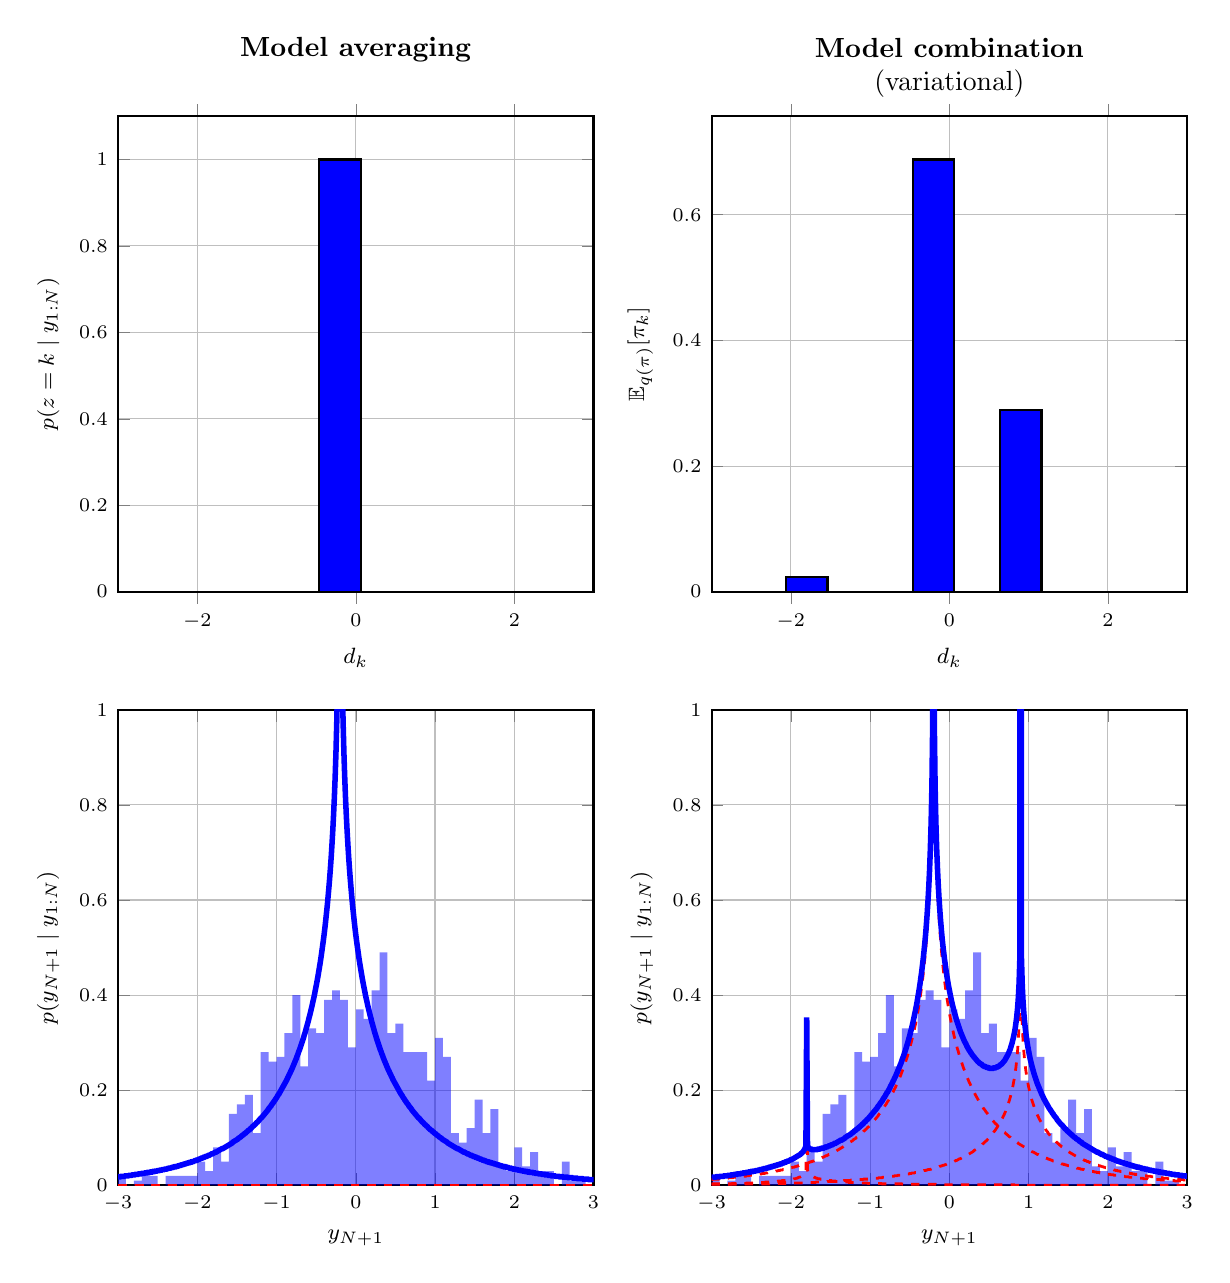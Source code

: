 % Recommended preamble:
\begin{tikzpicture}
\begin{groupplot}[group style={group size={2 by 2}, horizontal sep={1.5cm}, vertical sep={1.5cm}}, label style={font={\footnotesize}}, ticklabel style={font={\scriptsize}}, grid={major}, width={3in}, height={3in}]
    \nextgroupplot[ybar, bar width={15pt}, ylabel={$p(z=k\mid y_{1:N})$}, xlabel={$d_k$}, style={thick}, title={\textbf{Model averaging}\\}, title style={align={center}}, ymin={0}, xmin={-3}, xmax={3}]
    \addplot[fill={blue}]
        table[row sep={\\}]
        {
            \\
            -0.2  1.0  \\
            0.9  3.144e-12  \\
            -1.8  1.683e-11  \\
        }
        ;
    \nextgroupplot[ybar, bar width={15pt}, ylabel={$\mathbb{E}_{q(\pi)}[\pi_k]$}, xlabel={$d_k$}, style={thick}, title={\textbf{Model combination}\\(variational)}, title style={align={center}, yshift={-3pt}}, ymin={0}, xmin={-3}, xmax={3}]
    \addplot[fill={blue}]
        table[row sep={\\}]
        {
            \\
            -0.2  0.688  \\
            0.9  0.289  \\
            -1.8  0.023  \\
        }
        ;
    \nextgroupplot[ylabel={$p(y_{N+1}\mid y_{1:N})$}, xlabel={$y_{N+1}$}, ymin={0}, ymax={1}, xtick={-3,-2,-1,0,1,2,3}, xmin={-3}, xmax={3}, style={thick}]
    \addplot[ybar interval, fill={blue}, fill opacity={0.5}, draw opacity={0}]
        table[row sep={\\}]
        {
            \\
            -3.2  0.01  \\
            -3.1  0.0  \\
            -3.0  0.02  \\
            -2.9  0.0  \\
            -2.8  0.01  \\
            -2.7  0.03  \\
            -2.6  0.02  \\
            -2.5  0.0  \\
            -2.4  0.02  \\
            -2.3  0.02  \\
            -2.2  0.02  \\
            -2.1  0.02  \\
            -2.0  0.05  \\
            -1.9  0.03  \\
            -1.8  0.08  \\
            -1.7  0.05  \\
            -1.6  0.15  \\
            -1.5  0.17  \\
            -1.4  0.19  \\
            -1.3  0.11  \\
            -1.2  0.28  \\
            -1.1  0.26  \\
            -1.0  0.27  \\
            -0.9  0.32  \\
            -0.8  0.4  \\
            -0.7  0.25  \\
            -0.6  0.33  \\
            -0.5  0.32  \\
            -0.4  0.39  \\
            -0.3  0.41  \\
            -0.2  0.39  \\
            -0.1  0.29  \\
            0.0  0.37  \\
            0.1  0.35  \\
            0.2  0.41  \\
            0.3  0.49  \\
            0.4  0.32  \\
            0.5  0.34  \\
            0.6  0.28  \\
            0.7  0.28  \\
            0.8  0.28  \\
            0.9  0.22  \\
            1.0  0.31  \\
            1.1  0.27  \\
            1.2  0.11  \\
            1.3  0.09  \\
            1.4  0.12  \\
            1.5  0.18  \\
            1.6  0.11  \\
            1.7  0.16  \\
            1.8  0.04  \\
            1.9  0.03  \\
            2.0  0.08  \\
            2.1  0.04  \\
            2.2  0.07  \\
            2.3  0.03  \\
            2.4  0.03  \\
            2.5  0.0  \\
            2.6  0.05  \\
            2.7  0.01  \\
            2.8  0.01  \\
            2.9  0.0  \\
            3.0  0.0  \\
            3.1  0.01  \\
            3.2  0.0  \\
        }
        ;
    \addplot[dashed, color={red}, line width={1pt}]
        table[row sep={\\}]
        {
            \\
            -3.0  0.018  \\
            -2.99  0.018  \\
            -2.98  0.018  \\
            -2.97  0.018  \\
            -2.96  0.019  \\
            -2.95  0.019  \\
            -2.94  0.019  \\
            -2.93  0.019  \\
            -2.92  0.019  \\
            -2.91  0.02  \\
            -2.9  0.02  \\
            -2.89  0.02  \\
            -2.88  0.02  \\
            -2.87  0.02  \\
            -2.86  0.021  \\
            -2.85  0.021  \\
            -2.84  0.021  \\
            -2.83  0.021  \\
            -2.82  0.022  \\
            -2.81  0.022  \\
            -2.8  0.022  \\
            -2.79  0.022  \\
            -2.78  0.023  \\
            -2.77  0.023  \\
            -2.76  0.023  \\
            -2.75  0.023  \\
            -2.74  0.024  \\
            -2.73  0.024  \\
            -2.72  0.024  \\
            -2.71  0.024  \\
            -2.7  0.025  \\
            -2.69  0.025  \\
            -2.68  0.025  \\
            -2.67  0.025  \\
            -2.66  0.026  \\
            -2.65  0.026  \\
            -2.64  0.026  \\
            -2.63  0.027  \\
            -2.62  0.027  \\
            -2.61  0.027  \\
            -2.6  0.027  \\
            -2.59  0.028  \\
            -2.58  0.028  \\
            -2.57  0.028  \\
            -2.56  0.029  \\
            -2.55  0.029  \\
            -2.54  0.029  \\
            -2.53  0.03  \\
            -2.52  0.03  \\
            -2.51  0.03  \\
            -2.5  0.031  \\
            -2.49  0.031  \\
            -2.48  0.031  \\
            -2.47  0.032  \\
            -2.46  0.032  \\
            -2.45  0.032  \\
            -2.44  0.033  \\
            -2.43  0.033  \\
            -2.42  0.033  \\
            -2.41  0.034  \\
            -2.4  0.034  \\
            -2.39  0.034  \\
            -2.38  0.035  \\
            -2.37  0.035  \\
            -2.36  0.036  \\
            -2.35  0.036  \\
            -2.34  0.036  \\
            -2.33  0.037  \\
            -2.32  0.037  \\
            -2.31  0.038  \\
            -2.3  0.038  \\
            -2.29  0.039  \\
            -2.28  0.039  \\
            -2.27  0.039  \\
            -2.26  0.04  \\
            -2.25  0.04  \\
            -2.24  0.041  \\
            -2.23  0.041  \\
            -2.22  0.042  \\
            -2.21  0.042  \\
            -2.2  0.043  \\
            -2.19  0.043  \\
            -2.18  0.044  \\
            -2.17  0.044  \\
            -2.16  0.045  \\
            -2.15  0.045  \\
            -2.14  0.046  \\
            -2.13  0.046  \\
            -2.12  0.047  \\
            -2.11  0.047  \\
            -2.1  0.048  \\
            -2.09  0.048  \\
            -2.08  0.049  \\
            -2.07  0.049  \\
            -2.06  0.05  \\
            -2.05  0.05  \\
            -2.04  0.051  \\
            -2.03  0.052  \\
            -2.02  0.052  \\
            -2.01  0.053  \\
            -2.0  0.053  \\
            -1.99  0.054  \\
            -1.98  0.055  \\
            -1.97  0.055  \\
            -1.96  0.056  \\
            -1.95  0.057  \\
            -1.94  0.057  \\
            -1.93  0.058  \\
            -1.92  0.059  \\
            -1.91  0.059  \\
            -1.9  0.06  \\
            -1.89  0.061  \\
            -1.88  0.061  \\
            -1.87  0.062  \\
            -1.86  0.063  \\
            -1.85  0.063  \\
            -1.84  0.064  \\
            -1.83  0.065  \\
            -1.82  0.066  \\
            -1.81  0.066  \\
            -1.8  0.067  \\
            -1.79  0.068  \\
            -1.78  0.069  \\
            -1.77  0.07  \\
            -1.76  0.07  \\
            -1.75  0.071  \\
            -1.74  0.072  \\
            -1.73  0.073  \\
            -1.72  0.074  \\
            -1.71  0.075  \\
            -1.7  0.076  \\
            -1.69  0.077  \\
            -1.68  0.077  \\
            -1.67  0.078  \\
            -1.66  0.079  \\
            -1.65  0.08  \\
            -1.64  0.081  \\
            -1.63  0.082  \\
            -1.62  0.083  \\
            -1.61  0.084  \\
            -1.6  0.085  \\
            -1.59  0.086  \\
            -1.58  0.087  \\
            -1.57  0.088  \\
            -1.56  0.089  \\
            -1.55  0.091  \\
            -1.54  0.092  \\
            -1.53  0.093  \\
            -1.52  0.094  \\
            -1.51  0.095  \\
            -1.5  0.096  \\
            -1.49  0.097  \\
            -1.48  0.099  \\
            -1.47  0.1  \\
            -1.46  0.101  \\
            -1.45  0.102  \\
            -1.44  0.104  \\
            -1.43  0.105  \\
            -1.42  0.106  \\
            -1.41  0.108  \\
            -1.4  0.109  \\
            -1.39  0.11  \\
            -1.38  0.112  \\
            -1.37  0.113  \\
            -1.36  0.115  \\
            -1.35  0.116  \\
            -1.34  0.117  \\
            -1.33  0.119  \\
            -1.32  0.12  \\
            -1.31  0.122  \\
            -1.3  0.124  \\
            -1.29  0.125  \\
            -1.28  0.127  \\
            -1.27  0.128  \\
            -1.26  0.13  \\
            -1.25  0.132  \\
            -1.24  0.133  \\
            -1.23  0.135  \\
            -1.22  0.137  \\
            -1.21  0.139  \\
            -1.2  0.141  \\
            -1.19  0.142  \\
            -1.18  0.144  \\
            -1.17  0.146  \\
            -1.16  0.148  \\
            -1.15  0.15  \\
            -1.14  0.152  \\
            -1.13  0.154  \\
            -1.12  0.156  \\
            -1.11  0.158  \\
            -1.1  0.161  \\
            -1.09  0.163  \\
            -1.08  0.165  \\
            -1.07  0.167  \\
            -1.06  0.17  \\
            -1.05  0.172  \\
            -1.04  0.174  \\
            -1.03  0.177  \\
            -1.02  0.179  \\
            -1.01  0.182  \\
            -1.0  0.184  \\
            -0.99  0.187  \\
            -0.98  0.19  \\
            -0.97  0.192  \\
            -0.96  0.195  \\
            -0.95  0.198  \\
            -0.94  0.201  \\
            -0.93  0.204  \\
            -0.92  0.207  \\
            -0.91  0.21  \\
            -0.9  0.213  \\
            -0.89  0.216  \\
            -0.88  0.219  \\
            -0.87  0.222  \\
            -0.86  0.226  \\
            -0.85  0.229  \\
            -0.84  0.233  \\
            -0.83  0.236  \\
            -0.82  0.24  \\
            -0.81  0.243  \\
            -0.8  0.247  \\
            -0.79  0.251  \\
            -0.78  0.255  \\
            -0.77  0.259  \\
            -0.76  0.263  \\
            -0.75  0.267  \\
            -0.74  0.272  \\
            -0.73  0.276  \\
            -0.72  0.281  \\
            -0.71  0.285  \\
            -0.7  0.29  \\
            -0.69  0.295  \\
            -0.68  0.3  \\
            -0.67  0.305  \\
            -0.66  0.31  \\
            -0.65  0.316  \\
            -0.64  0.321  \\
            -0.63  0.327  \\
            -0.62  0.333  \\
            -0.61  0.339  \\
            -0.6  0.345  \\
            -0.59  0.352  \\
            -0.58  0.358  \\
            -0.57  0.365  \\
            -0.56  0.372  \\
            -0.55  0.379  \\
            -0.54  0.387  \\
            -0.53  0.394  \\
            -0.52  0.402  \\
            -0.51  0.411  \\
            -0.5  0.419  \\
            -0.49  0.428  \\
            -0.48  0.437  \\
            -0.47  0.447  \\
            -0.46  0.457  \\
            -0.45  0.467  \\
            -0.44  0.478  \\
            -0.43  0.49  \\
            -0.42  0.502  \\
            -0.41  0.514  \\
            -0.4  0.527  \\
            -0.39  0.541  \\
            -0.38  0.556  \\
            -0.37  0.572  \\
            -0.36  0.588  \\
            -0.35  0.606  \\
            -0.34  0.625  \\
            -0.33  0.645  \\
            -0.32  0.667  \\
            -0.31  0.691  \\
            -0.3  0.718  \\
            -0.29  0.747  \\
            -0.28  0.78  \\
            -0.27  0.817  \\
            -0.26  0.86  \\
            -0.25  0.911  \\
            -0.24  0.974  \\
            -0.23  1.054  \\
            -0.22  1.168  \\
            -0.21  1.363  \\
            -0.2  13.005  \\
            -0.19  1.363  \\
            -0.18  1.168  \\
            -0.17  1.054  \\
            -0.16  0.974  \\
            -0.15  0.911  \\
            -0.14  0.86  \\
            -0.13  0.817  \\
            -0.12  0.78  \\
            -0.11  0.747  \\
            -0.1  0.718  \\
            -0.09  0.691  \\
            -0.08  0.667  \\
            -0.07  0.645  \\
            -0.06  0.625  \\
            -0.05  0.606  \\
            -0.04  0.588  \\
            -0.03  0.572  \\
            -0.02  0.556  \\
            -0.01  0.541  \\
            0.0  0.527  \\
            0.01  0.514  \\
            0.02  0.502  \\
            0.03  0.49  \\
            0.04  0.478  \\
            0.05  0.467  \\
            0.06  0.457  \\
            0.07  0.447  \\
            0.08  0.437  \\
            0.09  0.428  \\
            0.1  0.419  \\
            0.11  0.411  \\
            0.12  0.402  \\
            0.13  0.394  \\
            0.14  0.387  \\
            0.15  0.379  \\
            0.16  0.372  \\
            0.17  0.365  \\
            0.18  0.358  \\
            0.19  0.352  \\
            0.2  0.345  \\
            0.21  0.339  \\
            0.22  0.333  \\
            0.23  0.327  \\
            0.24  0.321  \\
            0.25  0.316  \\
            0.26  0.31  \\
            0.27  0.305  \\
            0.28  0.3  \\
            0.29  0.295  \\
            0.3  0.29  \\
            0.31  0.285  \\
            0.32  0.281  \\
            0.33  0.276  \\
            0.34  0.272  \\
            0.35  0.267  \\
            0.36  0.263  \\
            0.37  0.259  \\
            0.38  0.255  \\
            0.39  0.251  \\
            0.4  0.247  \\
            0.41  0.243  \\
            0.42  0.24  \\
            0.43  0.236  \\
            0.44  0.233  \\
            0.45  0.229  \\
            0.46  0.226  \\
            0.47  0.222  \\
            0.48  0.219  \\
            0.49  0.216  \\
            0.5  0.213  \\
            0.51  0.21  \\
            0.52  0.207  \\
            0.53  0.204  \\
            0.54  0.201  \\
            0.55  0.198  \\
            0.56  0.195  \\
            0.57  0.192  \\
            0.58  0.19  \\
            0.59  0.187  \\
            0.6  0.184  \\
            0.61  0.182  \\
            0.62  0.179  \\
            0.63  0.177  \\
            0.64  0.174  \\
            0.65  0.172  \\
            0.66  0.17  \\
            0.67  0.167  \\
            0.68  0.165  \\
            0.69  0.163  \\
            0.7  0.161  \\
            0.71  0.158  \\
            0.72  0.156  \\
            0.73  0.154  \\
            0.74  0.152  \\
            0.75  0.15  \\
            0.76  0.148  \\
            0.77  0.146  \\
            0.78  0.144  \\
            0.79  0.142  \\
            0.8  0.141  \\
            0.81  0.139  \\
            0.82  0.137  \\
            0.83  0.135  \\
            0.84  0.133  \\
            0.85  0.132  \\
            0.86  0.13  \\
            0.87  0.128  \\
            0.88  0.127  \\
            0.89  0.125  \\
            0.9  0.124  \\
            0.91  0.122  \\
            0.92  0.12  \\
            0.93  0.119  \\
            0.94  0.117  \\
            0.95  0.116  \\
            0.96  0.115  \\
            0.97  0.113  \\
            0.98  0.112  \\
            0.99  0.11  \\
            1.0  0.109  \\
            1.01  0.108  \\
            1.02  0.106  \\
            1.03  0.105  \\
            1.04  0.104  \\
            1.05  0.102  \\
            1.06  0.101  \\
            1.07  0.1  \\
            1.08  0.099  \\
            1.09  0.097  \\
            1.1  0.096  \\
            1.11  0.095  \\
            1.12  0.094  \\
            1.13  0.093  \\
            1.14  0.092  \\
            1.15  0.091  \\
            1.16  0.089  \\
            1.17  0.088  \\
            1.18  0.087  \\
            1.19  0.086  \\
            1.2  0.085  \\
            1.21  0.084  \\
            1.22  0.083  \\
            1.23  0.082  \\
            1.24  0.081  \\
            1.25  0.08  \\
            1.26  0.079  \\
            1.27  0.078  \\
            1.28  0.077  \\
            1.29  0.077  \\
            1.3  0.076  \\
            1.31  0.075  \\
            1.32  0.074  \\
            1.33  0.073  \\
            1.34  0.072  \\
            1.35  0.071  \\
            1.36  0.07  \\
            1.37  0.07  \\
            1.38  0.069  \\
            1.39  0.068  \\
            1.4  0.067  \\
            1.41  0.066  \\
            1.42  0.066  \\
            1.43  0.065  \\
            1.44  0.064  \\
            1.45  0.063  \\
            1.46  0.063  \\
            1.47  0.062  \\
            1.48  0.061  \\
            1.49  0.061  \\
            1.5  0.06  \\
            1.51  0.059  \\
            1.52  0.059  \\
            1.53  0.058  \\
            1.54  0.057  \\
            1.55  0.057  \\
            1.56  0.056  \\
            1.57  0.055  \\
            1.58  0.055  \\
            1.59  0.054  \\
            1.6  0.053  \\
            1.61  0.053  \\
            1.62  0.052  \\
            1.63  0.052  \\
            1.64  0.051  \\
            1.65  0.05  \\
            1.66  0.05  \\
            1.67  0.049  \\
            1.68  0.049  \\
            1.69  0.048  \\
            1.7  0.048  \\
            1.71  0.047  \\
            1.72  0.047  \\
            1.73  0.046  \\
            1.74  0.046  \\
            1.75  0.045  \\
            1.76  0.045  \\
            1.77  0.044  \\
            1.78  0.044  \\
            1.79  0.043  \\
            1.8  0.043  \\
            1.81  0.042  \\
            1.82  0.042  \\
            1.83  0.041  \\
            1.84  0.041  \\
            1.85  0.04  \\
            1.86  0.04  \\
            1.87  0.039  \\
            1.88  0.039  \\
            1.89  0.039  \\
            1.9  0.038  \\
            1.91  0.038  \\
            1.92  0.037  \\
            1.93  0.037  \\
            1.94  0.036  \\
            1.95  0.036  \\
            1.96  0.036  \\
            1.97  0.035  \\
            1.98  0.035  \\
            1.99  0.034  \\
            2.0  0.034  \\
            2.01  0.034  \\
            2.02  0.033  \\
            2.03  0.033  \\
            2.04  0.033  \\
            2.05  0.032  \\
            2.06  0.032  \\
            2.07  0.032  \\
            2.08  0.031  \\
            2.09  0.031  \\
            2.1  0.031  \\
            2.11  0.03  \\
            2.12  0.03  \\
            2.13  0.03  \\
            2.14  0.029  \\
            2.15  0.029  \\
            2.16  0.029  \\
            2.17  0.028  \\
            2.18  0.028  \\
            2.19  0.028  \\
            2.2  0.027  \\
            2.21  0.027  \\
            2.22  0.027  \\
            2.23  0.027  \\
            2.24  0.026  \\
            2.25  0.026  \\
            2.26  0.026  \\
            2.27  0.025  \\
            2.28  0.025  \\
            2.29  0.025  \\
            2.3  0.025  \\
            2.31  0.024  \\
            2.32  0.024  \\
            2.33  0.024  \\
            2.34  0.024  \\
            2.35  0.023  \\
            2.36  0.023  \\
            2.37  0.023  \\
            2.38  0.023  \\
            2.39  0.022  \\
            2.4  0.022  \\
            2.41  0.022  \\
            2.42  0.022  \\
            2.43  0.021  \\
            2.44  0.021  \\
            2.45  0.021  \\
            2.46  0.021  \\
            2.47  0.02  \\
            2.48  0.02  \\
            2.49  0.02  \\
            2.5  0.02  \\
            2.51  0.02  \\
            2.52  0.019  \\
            2.53  0.019  \\
            2.54  0.019  \\
            2.55  0.019  \\
            2.56  0.019  \\
            2.57  0.018  \\
            2.58  0.018  \\
            2.59  0.018  \\
            2.6  0.018  \\
            2.61  0.018  \\
            2.62  0.017  \\
            2.63  0.017  \\
            2.64  0.017  \\
            2.65  0.017  \\
            2.66  0.017  \\
            2.67  0.017  \\
            2.68  0.016  \\
            2.69  0.016  \\
            2.7  0.016  \\
            2.71  0.016  \\
            2.72  0.016  \\
            2.73  0.016  \\
            2.74  0.015  \\
            2.75  0.015  \\
            2.76  0.015  \\
            2.77  0.015  \\
            2.78  0.015  \\
            2.79  0.015  \\
            2.8  0.014  \\
            2.81  0.014  \\
            2.82  0.014  \\
            2.83  0.014  \\
            2.84  0.014  \\
            2.85  0.014  \\
            2.86  0.014  \\
            2.87  0.013  \\
            2.88  0.013  \\
            2.89  0.013  \\
            2.9  0.013  \\
            2.91  0.013  \\
            2.92  0.013  \\
            2.93  0.013  \\
            2.94  0.012  \\
            2.95  0.012  \\
            2.96  0.012  \\
            2.97  0.012  \\
            2.98  0.012  \\
            2.99  0.012  \\
            3.0  0.012  \\
        }
        ;
    \addplot[dashed, color={red}, line width={1pt}]
        table[row sep={\\}]
        {
            \\
            -3.0  1.778e-14  \\
            -2.99  1.796e-14  \\
            -2.98  1.815e-14  \\
            -2.97  1.833e-14  \\
            -2.96  1.852e-14  \\
            -2.95  1.871e-14  \\
            -2.94  1.891e-14  \\
            -2.93  1.91e-14  \\
            -2.92  1.93e-14  \\
            -2.91  1.95e-14  \\
            -2.9  1.97e-14  \\
            -2.89  1.99e-14  \\
            -2.88  2.011e-14  \\
            -2.87  2.032e-14  \\
            -2.86  2.053e-14  \\
            -2.85  2.074e-14  \\
            -2.84  2.096e-14  \\
            -2.83  2.117e-14  \\
            -2.82  2.139e-14  \\
            -2.81  2.162e-14  \\
            -2.8  2.184e-14  \\
            -2.79  2.207e-14  \\
            -2.78  2.229e-14  \\
            -2.77  2.253e-14  \\
            -2.76  2.276e-14  \\
            -2.75  2.3e-14  \\
            -2.74  2.323e-14  \\
            -2.73  2.348e-14  \\
            -2.72  2.372e-14  \\
            -2.71  2.397e-14  \\
            -2.7  2.422e-14  \\
            -2.69  2.447e-14  \\
            -2.68  2.472e-14  \\
            -2.67  2.498e-14  \\
            -2.66  2.524e-14  \\
            -2.65  2.55e-14  \\
            -2.64  2.577e-14  \\
            -2.63  2.604e-14  \\
            -2.62  2.631e-14  \\
            -2.61  2.658e-14  \\
            -2.6  2.686e-14  \\
            -2.59  2.714e-14  \\
            -2.58  2.742e-14  \\
            -2.57  2.771e-14  \\
            -2.56  2.8e-14  \\
            -2.55  2.829e-14  \\
            -2.54  2.859e-14  \\
            -2.53  2.888e-14  \\
            -2.52  2.919e-14  \\
            -2.51  2.949e-14  \\
            -2.5  2.98e-14  \\
            -2.49  3.011e-14  \\
            -2.48  3.043e-14  \\
            -2.47  3.075e-14  \\
            -2.46  3.107e-14  \\
            -2.45  3.139e-14  \\
            -2.44  3.172e-14  \\
            -2.43  3.205e-14  \\
            -2.42  3.239e-14  \\
            -2.41  3.273e-14  \\
            -2.4  3.307e-14  \\
            -2.39  3.342e-14  \\
            -2.38  3.377e-14  \\
            -2.37  3.413e-14  \\
            -2.36  3.448e-14  \\
            -2.35  3.485e-14  \\
            -2.34  3.521e-14  \\
            -2.33  3.558e-14  \\
            -2.32  3.596e-14  \\
            -2.31  3.634e-14  \\
            -2.3  3.672e-14  \\
            -2.29  3.711e-14  \\
            -2.28  3.75e-14  \\
            -2.27  3.789e-14  \\
            -2.26  3.829e-14  \\
            -2.25  3.87e-14  \\
            -2.24  3.91e-14  \\
            -2.23  3.952e-14  \\
            -2.22  3.993e-14  \\
            -2.21  4.036e-14  \\
            -2.2  4.078e-14  \\
            -2.19  4.121e-14  \\
            -2.18  4.165e-14  \\
            -2.17  4.209e-14  \\
            -2.16  4.253e-14  \\
            -2.15  4.299e-14  \\
            -2.14  4.344e-14  \\
            -2.13  4.39e-14  \\
            -2.12  4.437e-14  \\
            -2.11  4.484e-14  \\
            -2.1  4.531e-14  \\
            -2.09  4.579e-14  \\
            -2.08  4.628e-14  \\
            -2.07  4.677e-14  \\
            -2.06  4.727e-14  \\
            -2.05  4.777e-14  \\
            -2.04  4.828e-14  \\
            -2.03  4.879e-14  \\
            -2.02  4.931e-14  \\
            -2.01  4.984e-14  \\
            -2.0  5.037e-14  \\
            -1.99  5.09e-14  \\
            -1.98  5.145e-14  \\
            -1.97  5.2e-14  \\
            -1.96  5.255e-14  \\
            -1.95  5.311e-14  \\
            -1.94  5.368e-14  \\
            -1.93  5.425e-14  \\
            -1.92  5.483e-14  \\
            -1.91  5.542e-14  \\
            -1.9  5.601e-14  \\
            -1.89  5.661e-14  \\
            -1.88  5.722e-14  \\
            -1.87  5.783e-14  \\
            -1.86  5.845e-14  \\
            -1.85  5.908e-14  \\
            -1.84  5.971e-14  \\
            -1.83  6.035e-14  \\
            -1.82  6.1e-14  \\
            -1.81  6.166e-14  \\
            -1.8  6.232e-14  \\
            -1.79  6.299e-14  \\
            -1.78  6.367e-14  \\
            -1.77  6.435e-14  \\
            -1.76  6.505e-14  \\
            -1.75  6.575e-14  \\
            -1.74  6.646e-14  \\
            -1.73  6.718e-14  \\
            -1.72  6.79e-14  \\
            -1.71  6.863e-14  \\
            -1.7  6.938e-14  \\
            -1.69  7.013e-14  \\
            -1.68  7.088e-14  \\
            -1.67  7.165e-14  \\
            -1.66  7.243e-14  \\
            -1.65  7.321e-14  \\
            -1.64  7.401e-14  \\
            -1.63  7.481e-14  \\
            -1.62  7.562e-14  \\
            -1.61  7.644e-14  \\
            -1.6  7.727e-14  \\
            -1.59  7.811e-14  \\
            -1.58  7.896e-14  \\
            -1.57  7.982e-14  \\
            -1.56  8.069e-14  \\
            -1.55  8.157e-14  \\
            -1.54  8.246e-14  \\
            -1.53  8.336e-14  \\
            -1.52  8.427e-14  \\
            -1.51  8.519e-14  \\
            -1.5  8.613e-14  \\
            -1.49  8.707e-14  \\
            -1.48  8.802e-14  \\
            -1.47  8.899e-14  \\
            -1.46  8.996e-14  \\
            -1.45  9.095e-14  \\
            -1.44  9.195e-14  \\
            -1.43  9.296e-14  \\
            -1.42  9.398e-14  \\
            -1.41  9.501e-14  \\
            -1.4  9.606e-14  \\
            -1.39  9.711e-14  \\
            -1.38  9.818e-14  \\
            -1.37  9.927e-14  \\
            -1.36  1.004e-13  \\
            -1.35  1.015e-13  \\
            -1.34  1.026e-13  \\
            -1.33  1.037e-13  \\
            -1.32  1.049e-13  \\
            -1.31  1.06e-13  \\
            -1.3  1.072e-13  \\
            -1.29  1.084e-13  \\
            -1.28  1.096e-13  \\
            -1.27  1.108e-13  \\
            -1.26  1.121e-13  \\
            -1.25  1.133e-13  \\
            -1.24  1.146e-13  \\
            -1.23  1.158e-13  \\
            -1.22  1.171e-13  \\
            -1.21  1.184e-13  \\
            -1.2  1.198e-13  \\
            -1.19  1.211e-13  \\
            -1.18  1.224e-13  \\
            -1.17  1.238e-13  \\
            -1.16  1.252e-13  \\
            -1.15  1.266e-13  \\
            -1.14  1.28e-13  \\
            -1.13  1.295e-13  \\
            -1.12  1.309e-13  \\
            -1.11  1.324e-13  \\
            -1.1  1.339e-13  \\
            -1.09  1.354e-13  \\
            -1.08  1.369e-13  \\
            -1.07  1.385e-13  \\
            -1.06  1.4e-13  \\
            -1.05  1.416e-13  \\
            -1.04  1.432e-13  \\
            -1.03  1.448e-13  \\
            -1.02  1.465e-13  \\
            -1.01  1.481e-13  \\
            -1.0  1.498e-13  \\
            -0.99  1.515e-13  \\
            -0.98  1.533e-13  \\
            -0.97  1.55e-13  \\
            -0.96  1.568e-13  \\
            -0.95  1.586e-13  \\
            -0.94  1.604e-13  \\
            -0.93  1.622e-13  \\
            -0.92  1.641e-13  \\
            -0.91  1.66e-13  \\
            -0.9  1.679e-13  \\
            -0.89  1.698e-13  \\
            -0.88  1.717e-13  \\
            -0.87  1.737e-13  \\
            -0.86  1.757e-13  \\
            -0.85  1.777e-13  \\
            -0.84  1.798e-13  \\
            -0.83  1.819e-13  \\
            -0.82  1.84e-13  \\
            -0.81  1.861e-13  \\
            -0.8  1.883e-13  \\
            -0.79  1.905e-13  \\
            -0.78  1.927e-13  \\
            -0.77  1.949e-13  \\
            -0.76  1.972e-13  \\
            -0.75  1.995e-13  \\
            -0.74  2.018e-13  \\
            -0.73  2.042e-13  \\
            -0.72  2.066e-13  \\
            -0.71  2.09e-13  \\
            -0.7  2.115e-13  \\
            -0.69  2.14e-13  \\
            -0.68  2.165e-13  \\
            -0.67  2.19e-13  \\
            -0.66  2.216e-13  \\
            -0.65  2.242e-13  \\
            -0.64  2.269e-13  \\
            -0.63  2.296e-13  \\
            -0.62  2.323e-13  \\
            -0.61  2.351e-13  \\
            -0.6  2.379e-13  \\
            -0.59  2.407e-13  \\
            -0.58  2.436e-13  \\
            -0.57  2.465e-13  \\
            -0.56  2.494e-13  \\
            -0.55  2.524e-13  \\
            -0.54  2.555e-13  \\
            -0.53  2.585e-13  \\
            -0.52  2.617e-13  \\
            -0.51  2.648e-13  \\
            -0.5  2.68e-13  \\
            -0.49  2.713e-13  \\
            -0.48  2.746e-13  \\
            -0.47  2.779e-13  \\
            -0.46  2.813e-13  \\
            -0.45  2.847e-13  \\
            -0.44  2.882e-13  \\
            -0.43  2.917e-13  \\
            -0.42  2.953e-13  \\
            -0.41  2.989e-13  \\
            -0.4  3.026e-13  \\
            -0.39  3.063e-13  \\
            -0.38  3.101e-13  \\
            -0.37  3.14e-13  \\
            -0.36  3.178e-13  \\
            -0.35  3.218e-13  \\
            -0.34  3.258e-13  \\
            -0.33  3.299e-13  \\
            -0.32  3.34e-13  \\
            -0.31  3.382e-13  \\
            -0.3  3.424e-13  \\
            -0.29  3.467e-13  \\
            -0.28  3.511e-13  \\
            -0.27  3.555e-13  \\
            -0.26  3.6e-13  \\
            -0.25  3.646e-13  \\
            -0.24  3.692e-13  \\
            -0.23  3.739e-13  \\
            -0.22  3.787e-13  \\
            -0.21  3.835e-13  \\
            -0.2  3.885e-13  \\
            -0.19  3.935e-13  \\
            -0.18  3.985e-13  \\
            -0.17  4.037e-13  \\
            -0.16  4.089e-13  \\
            -0.15  4.142e-13  \\
            -0.14  4.196e-13  \\
            -0.13  4.251e-13  \\
            -0.12  4.307e-13  \\
            -0.11  4.363e-13  \\
            -0.1  4.421e-13  \\
            -0.09  4.479e-13  \\
            -0.08  4.539e-13  \\
            -0.07  4.599e-13  \\
            -0.06  4.66e-13  \\
            -0.05  4.723e-13  \\
            -0.04  4.786e-13  \\
            -0.03  4.85e-13  \\
            -0.02  4.916e-13  \\
            -0.01  4.982e-13  \\
            0.0  5.05e-13  \\
            0.01  5.119e-13  \\
            0.02  5.189e-13  \\
            0.03  5.26e-13  \\
            0.04  5.332e-13  \\
            0.05  5.406e-13  \\
            0.06  5.481e-13  \\
            0.07  5.557e-13  \\
            0.08  5.635e-13  \\
            0.09  5.714e-13  \\
            0.1  5.795e-13  \\
            0.11  5.877e-13  \\
            0.12  5.96e-13  \\
            0.13  6.045e-13  \\
            0.14  6.132e-13  \\
            0.15  6.22e-13  \\
            0.16  6.31e-13  \\
            0.17  6.401e-13  \\
            0.18  6.495e-13  \\
            0.19  6.59e-13  \\
            0.2  6.687e-13  \\
            0.21  6.786e-13  \\
            0.22  6.887e-13  \\
            0.23  6.99e-13  \\
            0.24  7.095e-13  \\
            0.25  7.202e-13  \\
            0.26  7.311e-13  \\
            0.27  7.423e-13  \\
            0.28  7.537e-13  \\
            0.29  7.654e-13  \\
            0.3  7.773e-13  \\
            0.31  7.894e-13  \\
            0.32  8.019e-13  \\
            0.33  8.146e-13  \\
            0.34  8.276e-13  \\
            0.35  8.409e-13  \\
            0.36  8.545e-13  \\
            0.37  8.684e-13  \\
            0.38  8.826e-13  \\
            0.39  8.973e-13  \\
            0.4  9.122e-13  \\
            0.41  9.276e-13  \\
            0.42  9.433e-13  \\
            0.43  9.594e-13  \\
            0.44  9.76e-13  \\
            0.45  9.929e-13  \\
            0.46  1.01e-12  \\
            0.47  1.028e-12  \\
            0.48  1.047e-12  \\
            0.49  1.066e-12  \\
            0.5  1.085e-12  \\
            0.51  1.105e-12  \\
            0.52  1.126e-12  \\
            0.53  1.147e-12  \\
            0.54  1.169e-12  \\
            0.55  1.192e-12  \\
            0.56  1.215e-12  \\
            0.57  1.24e-12  \\
            0.58  1.265e-12  \\
            0.59  1.291e-12  \\
            0.6  1.318e-12  \\
            0.61  1.346e-12  \\
            0.62  1.375e-12  \\
            0.63  1.405e-12  \\
            0.64  1.436e-12  \\
            0.65  1.469e-12  \\
            0.66  1.504e-12  \\
            0.67  1.539e-12  \\
            0.68  1.577e-12  \\
            0.69  1.616e-12  \\
            0.7  1.658e-12  \\
            0.71  1.702e-12  \\
            0.72  1.748e-12  \\
            0.73  1.797e-12  \\
            0.74  1.849e-12  \\
            0.75  1.905e-12  \\
            0.76  1.964e-12  \\
            0.77  2.028e-12  \\
            0.78  2.098e-12  \\
            0.79  2.174e-12  \\
            0.8  2.257e-12  \\
            0.81  2.349e-12  \\
            0.82  2.452e-12  \\
            0.83  2.569e-12  \\
            0.84  2.704e-12  \\
            0.85  2.865e-12  \\
            0.86  3.061e-12  \\
            0.87  3.315e-12  \\
            0.88  3.672e-12  \\
            0.89  4.284e-12  \\
            0.9  4.088e-11  \\
            0.91  4.284e-12  \\
            0.92  3.672e-12  \\
            0.93  3.315e-12  \\
            0.94  3.061e-12  \\
            0.95  2.865e-12  \\
            0.96  2.704e-12  \\
            0.97  2.569e-12  \\
            0.98  2.452e-12  \\
            0.99  2.349e-12  \\
            1.0  2.257e-12  \\
            1.01  2.174e-12  \\
            1.02  2.098e-12  \\
            1.03  2.028e-12  \\
            1.04  1.964e-12  \\
            1.05  1.905e-12  \\
            1.06  1.849e-12  \\
            1.07  1.797e-12  \\
            1.08  1.748e-12  \\
            1.09  1.702e-12  \\
            1.1  1.658e-12  \\
            1.11  1.616e-12  \\
            1.12  1.577e-12  \\
            1.13  1.539e-12  \\
            1.14  1.504e-12  \\
            1.15  1.469e-12  \\
            1.16  1.436e-12  \\
            1.17  1.405e-12  \\
            1.18  1.375e-12  \\
            1.19  1.346e-12  \\
            1.2  1.318e-12  \\
            1.21  1.291e-12  \\
            1.22  1.265e-12  \\
            1.23  1.24e-12  \\
            1.24  1.215e-12  \\
            1.25  1.192e-12  \\
            1.26  1.169e-12  \\
            1.27  1.147e-12  \\
            1.28  1.126e-12  \\
            1.29  1.105e-12  \\
            1.3  1.085e-12  \\
            1.31  1.066e-12  \\
            1.32  1.047e-12  \\
            1.33  1.028e-12  \\
            1.34  1.01e-12  \\
            1.35  9.929e-13  \\
            1.36  9.76e-13  \\
            1.37  9.594e-13  \\
            1.38  9.433e-13  \\
            1.39  9.276e-13  \\
            1.4  9.122e-13  \\
            1.41  8.973e-13  \\
            1.42  8.826e-13  \\
            1.43  8.684e-13  \\
            1.44  8.545e-13  \\
            1.45  8.409e-13  \\
            1.46  8.276e-13  \\
            1.47  8.146e-13  \\
            1.48  8.019e-13  \\
            1.49  7.894e-13  \\
            1.5  7.773e-13  \\
            1.51  7.654e-13  \\
            1.52  7.537e-13  \\
            1.53  7.423e-13  \\
            1.54  7.311e-13  \\
            1.55  7.202e-13  \\
            1.56  7.095e-13  \\
            1.57  6.99e-13  \\
            1.58  6.887e-13  \\
            1.59  6.786e-13  \\
            1.6  6.687e-13  \\
            1.61  6.59e-13  \\
            1.62  6.495e-13  \\
            1.63  6.401e-13  \\
            1.64  6.31e-13  \\
            1.65  6.22e-13  \\
            1.66  6.132e-13  \\
            1.67  6.045e-13  \\
            1.68  5.96e-13  \\
            1.69  5.877e-13  \\
            1.7  5.795e-13  \\
            1.71  5.714e-13  \\
            1.72  5.635e-13  \\
            1.73  5.557e-13  \\
            1.74  5.481e-13  \\
            1.75  5.406e-13  \\
            1.76  5.332e-13  \\
            1.77  5.26e-13  \\
            1.78  5.189e-13  \\
            1.79  5.119e-13  \\
            1.8  5.05e-13  \\
            1.81  4.982e-13  \\
            1.82  4.916e-13  \\
            1.83  4.85e-13  \\
            1.84  4.786e-13  \\
            1.85  4.723e-13  \\
            1.86  4.66e-13  \\
            1.87  4.599e-13  \\
            1.88  4.539e-13  \\
            1.89  4.479e-13  \\
            1.9  4.421e-13  \\
            1.91  4.363e-13  \\
            1.92  4.307e-13  \\
            1.93  4.251e-13  \\
            1.94  4.196e-13  \\
            1.95  4.142e-13  \\
            1.96  4.089e-13  \\
            1.97  4.037e-13  \\
            1.98  3.985e-13  \\
            1.99  3.935e-13  \\
            2.0  3.885e-13  \\
            2.01  3.835e-13  \\
            2.02  3.787e-13  \\
            2.03  3.739e-13  \\
            2.04  3.692e-13  \\
            2.05  3.646e-13  \\
            2.06  3.6e-13  \\
            2.07  3.555e-13  \\
            2.08  3.511e-13  \\
            2.09  3.467e-13  \\
            2.1  3.424e-13  \\
            2.11  3.382e-13  \\
            2.12  3.34e-13  \\
            2.13  3.299e-13  \\
            2.14  3.258e-13  \\
            2.15  3.218e-13  \\
            2.16  3.178e-13  \\
            2.17  3.14e-13  \\
            2.18  3.101e-13  \\
            2.19  3.063e-13  \\
            2.2  3.026e-13  \\
            2.21  2.989e-13  \\
            2.22  2.953e-13  \\
            2.23  2.917e-13  \\
            2.24  2.882e-13  \\
            2.25  2.847e-13  \\
            2.26  2.813e-13  \\
            2.27  2.779e-13  \\
            2.28  2.746e-13  \\
            2.29  2.713e-13  \\
            2.3  2.68e-13  \\
            2.31  2.648e-13  \\
            2.32  2.617e-13  \\
            2.33  2.585e-13  \\
            2.34  2.555e-13  \\
            2.35  2.524e-13  \\
            2.36  2.494e-13  \\
            2.37  2.465e-13  \\
            2.38  2.436e-13  \\
            2.39  2.407e-13  \\
            2.4  2.379e-13  \\
            2.41  2.351e-13  \\
            2.42  2.323e-13  \\
            2.43  2.296e-13  \\
            2.44  2.269e-13  \\
            2.45  2.242e-13  \\
            2.46  2.216e-13  \\
            2.47  2.19e-13  \\
            2.48  2.165e-13  \\
            2.49  2.14e-13  \\
            2.5  2.115e-13  \\
            2.51  2.09e-13  \\
            2.52  2.066e-13  \\
            2.53  2.042e-13  \\
            2.54  2.018e-13  \\
            2.55  1.995e-13  \\
            2.56  1.972e-13  \\
            2.57  1.949e-13  \\
            2.58  1.927e-13  \\
            2.59  1.905e-13  \\
            2.6  1.883e-13  \\
            2.61  1.861e-13  \\
            2.62  1.84e-13  \\
            2.63  1.819e-13  \\
            2.64  1.798e-13  \\
            2.65  1.777e-13  \\
            2.66  1.757e-13  \\
            2.67  1.737e-13  \\
            2.68  1.717e-13  \\
            2.69  1.698e-13  \\
            2.7  1.679e-13  \\
            2.71  1.66e-13  \\
            2.72  1.641e-13  \\
            2.73  1.622e-13  \\
            2.74  1.604e-13  \\
            2.75  1.586e-13  \\
            2.76  1.568e-13  \\
            2.77  1.55e-13  \\
            2.78  1.533e-13  \\
            2.79  1.515e-13  \\
            2.8  1.498e-13  \\
            2.81  1.481e-13  \\
            2.82  1.465e-13  \\
            2.83  1.448e-13  \\
            2.84  1.432e-13  \\
            2.85  1.416e-13  \\
            2.86  1.4e-13  \\
            2.87  1.385e-13  \\
            2.88  1.369e-13  \\
            2.89  1.354e-13  \\
            2.9  1.339e-13  \\
            2.91  1.324e-13  \\
            2.92  1.309e-13  \\
            2.93  1.295e-13  \\
            2.94  1.28e-13  \\
            2.95  1.266e-13  \\
            2.96  1.252e-13  \\
            2.97  1.238e-13  \\
            2.98  1.224e-13  \\
            2.99  1.211e-13  \\
            3.0  1.198e-13  \\
        }
        ;
    \addplot[dashed, color={red}, line width={1pt}]
        table[row sep={\\}]
        {
            \\
            -3.0  1.833e-12  \\
            -2.99  1.856e-12  \\
            -2.98  1.879e-12  \\
            -2.97  1.903e-12  \\
            -2.96  1.927e-12  \\
            -2.95  1.952e-12  \\
            -2.94  1.976e-12  \\
            -2.93  2.002e-12  \\
            -2.92  2.027e-12  \\
            -2.91  2.053e-12  \\
            -2.9  2.08e-12  \\
            -2.89  2.106e-12  \\
            -2.88  2.133e-12  \\
            -2.87  2.161e-12  \\
            -2.86  2.189e-12  \\
            -2.85  2.217e-12  \\
            -2.84  2.246e-12  \\
            -2.83  2.276e-12  \\
            -2.82  2.306e-12  \\
            -2.81  2.336e-12  \\
            -2.8  2.367e-12  \\
            -2.79  2.398e-12  \\
            -2.78  2.43e-12  \\
            -2.77  2.462e-12  \\
            -2.76  2.495e-12  \\
            -2.75  2.528e-12  \\
            -2.74  2.562e-12  \\
            -2.73  2.596e-12  \\
            -2.72  2.631e-12  \\
            -2.71  2.667e-12  \\
            -2.7  2.703e-12  \\
            -2.69  2.74e-12  \\
            -2.68  2.778e-12  \\
            -2.67  2.816e-12  \\
            -2.66  2.855e-12  \\
            -2.65  2.894e-12  \\
            -2.64  2.934e-12  \\
            -2.63  2.975e-12  \\
            -2.62  3.017e-12  \\
            -2.61  3.059e-12  \\
            -2.6  3.102e-12  \\
            -2.59  3.146e-12  \\
            -2.58  3.191e-12  \\
            -2.57  3.236e-12  \\
            -2.56  3.282e-12  \\
            -2.55  3.33e-12  \\
            -2.54  3.378e-12  \\
            -2.53  3.427e-12  \\
            -2.52  3.477e-12  \\
            -2.51  3.528e-12  \\
            -2.5  3.58e-12  \\
            -2.49  3.633e-12  \\
            -2.48  3.687e-12  \\
            -2.47  3.742e-12  \\
            -2.46  3.798e-12  \\
            -2.45  3.855e-12  \\
            -2.44  3.914e-12  \\
            -2.43  3.974e-12  \\
            -2.42  4.035e-12  \\
            -2.41  4.097e-12  \\
            -2.4  4.161e-12  \\
            -2.39  4.226e-12  \\
            -2.38  4.292e-12  \\
            -2.37  4.36e-12  \\
            -2.36  4.43e-12  \\
            -2.35  4.501e-12  \\
            -2.34  4.574e-12  \\
            -2.33  4.649e-12  \\
            -2.32  4.725e-12  \\
            -2.31  4.803e-12  \\
            -2.3  4.883e-12  \\
            -2.29  4.965e-12  \\
            -2.28  5.049e-12  \\
            -2.27  5.136e-12  \\
            -2.26  5.224e-12  \\
            -2.25  5.315e-12  \\
            -2.24  5.409e-12  \\
            -2.23  5.505e-12  \\
            -2.22  5.603e-12  \\
            -2.21  5.705e-12  \\
            -2.2  5.809e-12  \\
            -2.19  5.917e-12  \\
            -2.18  6.027e-12  \\
            -2.17  6.142e-12  \\
            -2.16  6.259e-12  \\
            -2.15  6.381e-12  \\
            -2.14  6.507e-12  \\
            -2.13  6.636e-12  \\
            -2.12  6.771e-12  \\
            -2.11  6.91e-12  \\
            -2.1  7.054e-12  \\
            -2.09  7.204e-12  \\
            -2.08  7.359e-12  \\
            -2.07  7.521e-12  \\
            -2.06  7.69e-12  \\
            -2.05  7.865e-12  \\
            -2.04  8.049e-12  \\
            -2.03  8.241e-12  \\
            -2.02  8.442e-12  \\
            -2.01  8.653e-12  \\
            -2.0  8.875e-12  \\
            -1.99  9.109e-12  \\
            -1.98  9.356e-12  \\
            -1.97  9.619e-12  \\
            -1.96  9.898e-12  \\
            -1.95  1.02e-11  \\
            -1.94  1.051e-11  \\
            -1.93  1.086e-11  \\
            -1.92  1.123e-11  \\
            -1.91  1.164e-11  \\
            -1.9  1.208e-11  \\
            -1.89  1.257e-11  \\
            -1.88  1.313e-11  \\
            -1.87  1.375e-11  \\
            -1.86  1.448e-11  \\
            -1.85  1.533e-11  \\
            -1.84  1.639e-11  \\
            -1.83  1.774e-11  \\
            -1.82  1.966e-11  \\
            -1.81  2.293e-11  \\
            -1.8  2.189e-10  \\
            -1.79  2.293e-11  \\
            -1.78  1.966e-11  \\
            -1.77  1.774e-11  \\
            -1.76  1.639e-11  \\
            -1.75  1.533e-11  \\
            -1.74  1.448e-11  \\
            -1.73  1.375e-11  \\
            -1.72  1.313e-11  \\
            -1.71  1.257e-11  \\
            -1.7  1.208e-11  \\
            -1.69  1.164e-11  \\
            -1.68  1.123e-11  \\
            -1.67  1.086e-11  \\
            -1.66  1.051e-11  \\
            -1.65  1.02e-11  \\
            -1.64  9.898e-12  \\
            -1.63  9.619e-12  \\
            -1.62  9.356e-12  \\
            -1.61  9.109e-12  \\
            -1.6  8.875e-12  \\
            -1.59  8.653e-12  \\
            -1.58  8.442e-12  \\
            -1.57  8.241e-12  \\
            -1.56  8.049e-12  \\
            -1.55  7.865e-12  \\
            -1.54  7.69e-12  \\
            -1.53  7.521e-12  \\
            -1.52  7.359e-12  \\
            -1.51  7.204e-12  \\
            -1.5  7.054e-12  \\
            -1.49  6.91e-12  \\
            -1.48  6.771e-12  \\
            -1.47  6.636e-12  \\
            -1.46  6.507e-12  \\
            -1.45  6.381e-12  \\
            -1.44  6.259e-12  \\
            -1.43  6.142e-12  \\
            -1.42  6.027e-12  \\
            -1.41  5.917e-12  \\
            -1.4  5.809e-12  \\
            -1.39  5.705e-12  \\
            -1.38  5.603e-12  \\
            -1.37  5.505e-12  \\
            -1.36  5.409e-12  \\
            -1.35  5.315e-12  \\
            -1.34  5.224e-12  \\
            -1.33  5.136e-12  \\
            -1.32  5.049e-12  \\
            -1.31  4.965e-12  \\
            -1.3  4.883e-12  \\
            -1.29  4.803e-12  \\
            -1.28  4.725e-12  \\
            -1.27  4.649e-12  \\
            -1.26  4.574e-12  \\
            -1.25  4.501e-12  \\
            -1.24  4.43e-12  \\
            -1.23  4.36e-12  \\
            -1.22  4.292e-12  \\
            -1.21  4.226e-12  \\
            -1.2  4.161e-12  \\
            -1.19  4.097e-12  \\
            -1.18  4.035e-12  \\
            -1.17  3.974e-12  \\
            -1.16  3.914e-12  \\
            -1.15  3.855e-12  \\
            -1.14  3.798e-12  \\
            -1.13  3.742e-12  \\
            -1.12  3.687e-12  \\
            -1.11  3.633e-12  \\
            -1.1  3.58e-12  \\
            -1.09  3.528e-12  \\
            -1.08  3.477e-12  \\
            -1.07  3.427e-12  \\
            -1.06  3.378e-12  \\
            -1.05  3.33e-12  \\
            -1.04  3.282e-12  \\
            -1.03  3.236e-12  \\
            -1.02  3.191e-12  \\
            -1.01  3.146e-12  \\
            -1.0  3.102e-12  \\
            -0.99  3.059e-12  \\
            -0.98  3.017e-12  \\
            -0.97  2.975e-12  \\
            -0.96  2.934e-12  \\
            -0.95  2.894e-12  \\
            -0.94  2.855e-12  \\
            -0.93  2.816e-12  \\
            -0.92  2.778e-12  \\
            -0.91  2.74e-12  \\
            -0.9  2.703e-12  \\
            -0.89  2.667e-12  \\
            -0.88  2.631e-12  \\
            -0.87  2.596e-12  \\
            -0.86  2.562e-12  \\
            -0.85  2.528e-12  \\
            -0.84  2.495e-12  \\
            -0.83  2.462e-12  \\
            -0.82  2.43e-12  \\
            -0.81  2.398e-12  \\
            -0.8  2.367e-12  \\
            -0.79  2.336e-12  \\
            -0.78  2.306e-12  \\
            -0.77  2.276e-12  \\
            -0.76  2.246e-12  \\
            -0.75  2.217e-12  \\
            -0.74  2.189e-12  \\
            -0.73  2.161e-12  \\
            -0.72  2.133e-12  \\
            -0.71  2.106e-12  \\
            -0.7  2.08e-12  \\
            -0.69  2.053e-12  \\
            -0.68  2.027e-12  \\
            -0.67  2.002e-12  \\
            -0.66  1.976e-12  \\
            -0.65  1.952e-12  \\
            -0.64  1.927e-12  \\
            -0.63  1.903e-12  \\
            -0.62  1.879e-12  \\
            -0.61  1.856e-12  \\
            -0.6  1.833e-12  \\
            -0.59  1.81e-12  \\
            -0.58  1.788e-12  \\
            -0.57  1.766e-12  \\
            -0.56  1.744e-12  \\
            -0.55  1.723e-12  \\
            -0.54  1.701e-12  \\
            -0.53  1.681e-12  \\
            -0.52  1.66e-12  \\
            -0.51  1.64e-12  \\
            -0.5  1.62e-12  \\
            -0.49  1.6e-12  \\
            -0.48  1.581e-12  \\
            -0.47  1.562e-12  \\
            -0.46  1.543e-12  \\
            -0.45  1.524e-12  \\
            -0.44  1.506e-12  \\
            -0.43  1.488e-12  \\
            -0.42  1.47e-12  \\
            -0.41  1.452e-12  \\
            -0.4  1.435e-12  \\
            -0.39  1.418e-12  \\
            -0.38  1.401e-12  \\
            -0.37  1.384e-12  \\
            -0.36  1.368e-12  \\
            -0.35  1.351e-12  \\
            -0.34  1.335e-12  \\
            -0.33  1.32e-12  \\
            -0.32  1.304e-12  \\
            -0.31  1.289e-12  \\
            -0.3  1.273e-12  \\
            -0.29  1.258e-12  \\
            -0.28  1.244e-12  \\
            -0.27  1.229e-12  \\
            -0.26  1.215e-12  \\
            -0.25  1.2e-12  \\
            -0.24  1.186e-12  \\
            -0.23  1.172e-12  \\
            -0.22  1.159e-12  \\
            -0.21  1.145e-12  \\
            -0.2  1.132e-12  \\
            -0.19  1.119e-12  \\
            -0.18  1.106e-12  \\
            -0.17  1.093e-12  \\
            -0.16  1.08e-12  \\
            -0.15  1.068e-12  \\
            -0.14  1.056e-12  \\
            -0.13  1.043e-12  \\
            -0.12  1.031e-12  \\
            -0.11  1.02e-12  \\
            -0.1  1.008e-12  \\
            -0.09  9.963e-13  \\
            -0.08  9.849e-13  \\
            -0.07  9.736e-13  \\
            -0.06  9.625e-13  \\
            -0.05  9.515e-13  \\
            -0.04  9.406e-13  \\
            -0.03  9.299e-13  \\
            -0.02  9.193e-13  \\
            -0.01  9.089e-13  \\
            0.0  8.986e-13  \\
            0.01  8.884e-13  \\
            0.02  8.783e-13  \\
            0.03  8.683e-13  \\
            0.04  8.585e-13  \\
            0.05  8.488e-13  \\
            0.06  8.392e-13  \\
            0.07  8.298e-13  \\
            0.08  8.204e-13  \\
            0.09  8.112e-13  \\
            0.1  8.021e-13  \\
            0.11  7.931e-13  \\
            0.12  7.841e-13  \\
            0.13  7.754e-13  \\
            0.14  7.667e-13  \\
            0.15  7.581e-13  \\
            0.16  7.496e-13  \\
            0.17  7.412e-13  \\
            0.18  7.33e-13  \\
            0.19  7.248e-13  \\
            0.2  7.167e-13  \\
            0.21  7.087e-13  \\
            0.22  7.008e-13  \\
            0.23  6.931e-13  \\
            0.24  6.854e-13  \\
            0.25  6.777e-13  \\
            0.26  6.702e-13  \\
            0.27  6.628e-13  \\
            0.28  6.555e-13  \\
            0.29  6.482e-13  \\
            0.3  6.411e-13  \\
            0.31  6.34e-13  \\
            0.32  6.27e-13  \\
            0.33  6.201e-13  \\
            0.34  6.132e-13  \\
            0.35  6.065e-13  \\
            0.36  5.998e-13  \\
            0.37  5.932e-13  \\
            0.38  5.867e-13  \\
            0.39  5.803e-13  \\
            0.4  5.739e-13  \\
            0.41  5.676e-13  \\
            0.42  5.614e-13  \\
            0.43  5.552e-13  \\
            0.44  5.492e-13  \\
            0.45  5.432e-13  \\
            0.46  5.372e-13  \\
            0.47  5.314e-13  \\
            0.48  5.256e-13  \\
            0.49  5.199e-13  \\
            0.5  5.142e-13  \\
            0.51  5.086e-13  \\
            0.52  5.031e-13  \\
            0.53  4.976e-13  \\
            0.54  4.922e-13  \\
            0.55  4.868e-13  \\
            0.56  4.816e-13  \\
            0.57  4.763e-13  \\
            0.58  4.712e-13  \\
            0.59  4.661e-13  \\
            0.6  4.61e-13  \\
            0.61  4.561e-13  \\
            0.62  4.511e-13  \\
            0.63  4.462e-13  \\
            0.64  4.414e-13  \\
            0.65  4.367e-13  \\
            0.66  4.32e-13  \\
            0.67  4.273e-13  \\
            0.68  4.227e-13  \\
            0.69  4.182e-13  \\
            0.7  4.137e-13  \\
            0.71  4.092e-13  \\
            0.72  4.048e-13  \\
            0.73  4.005e-13  \\
            0.74  3.962e-13  \\
            0.75  3.919e-13  \\
            0.76  3.877e-13  \\
            0.77  3.836e-13  \\
            0.78  3.795e-13  \\
            0.79  3.754e-13  \\
            0.8  3.714e-13  \\
            0.81  3.674e-13  \\
            0.82  3.635e-13  \\
            0.83  3.596e-13  \\
            0.84  3.558e-13  \\
            0.85  3.52e-13  \\
            0.86  3.482e-13  \\
            0.87  3.445e-13  \\
            0.88  3.408e-13  \\
            0.89  3.372e-13  \\
            0.9  3.336e-13  \\
            0.91  3.301e-13  \\
            0.92  3.265e-13  \\
            0.93  3.231e-13  \\
            0.94  3.196e-13  \\
            0.95  3.163e-13  \\
            0.96  3.129e-13  \\
            0.97  3.096e-13  \\
            0.98  3.063e-13  \\
            0.99  3.03e-13  \\
            1.0  2.998e-13  \\
            1.01  2.967e-13  \\
            1.02  2.935e-13  \\
            1.03  2.904e-13  \\
            1.04  2.873e-13  \\
            1.05  2.843e-13  \\
            1.06  2.813e-13  \\
            1.07  2.783e-13  \\
            1.08  2.754e-13  \\
            1.09  2.725e-13  \\
            1.1  2.696e-13  \\
            1.11  2.668e-13  \\
            1.12  2.64e-13  \\
            1.13  2.612e-13  \\
            1.14  2.584e-13  \\
            1.15  2.557e-13  \\
            1.16  2.53e-13  \\
            1.17  2.504e-13  \\
            1.18  2.477e-13  \\
            1.19  2.451e-13  \\
            1.2  2.426e-13  \\
            1.21  2.4e-13  \\
            1.22  2.375e-13  \\
            1.23  2.35e-13  \\
            1.24  2.325e-13  \\
            1.25  2.301e-13  \\
            1.26  2.277e-13  \\
            1.27  2.253e-13  \\
            1.28  2.229e-13  \\
            1.29  2.206e-13  \\
            1.3  2.183e-13  \\
            1.31  2.16e-13  \\
            1.32  2.138e-13  \\
            1.33  2.115e-13  \\
            1.34  2.093e-13  \\
            1.35  2.071e-13  \\
            1.36  2.05e-13  \\
            1.37  2.028e-13  \\
            1.38  2.007e-13  \\
            1.39  1.986e-13  \\
            1.4  1.966e-13  \\
            1.41  1.945e-13  \\
            1.42  1.925e-13  \\
            1.43  1.905e-13  \\
            1.44  1.885e-13  \\
            1.45  1.865e-13  \\
            1.46  1.846e-13  \\
            1.47  1.827e-13  \\
            1.48  1.808e-13  \\
            1.49  1.789e-13  \\
            1.5  1.77e-13  \\
            1.51  1.752e-13  \\
            1.52  1.734e-13  \\
            1.53  1.716e-13  \\
            1.54  1.698e-13  \\
            1.55  1.68e-13  \\
            1.56  1.663e-13  \\
            1.57  1.646e-13  \\
            1.58  1.629e-13  \\
            1.59  1.612e-13  \\
            1.6  1.595e-13  \\
            1.61  1.579e-13  \\
            1.62  1.562e-13  \\
            1.63  1.546e-13  \\
            1.64  1.53e-13  \\
            1.65  1.514e-13  \\
            1.66  1.499e-13  \\
            1.67  1.483e-13  \\
            1.68  1.468e-13  \\
            1.69  1.453e-13  \\
            1.7  1.438e-13  \\
            1.71  1.423e-13  \\
            1.72  1.408e-13  \\
            1.73  1.394e-13  \\
            1.74  1.379e-13  \\
            1.75  1.365e-13  \\
            1.76  1.351e-13  \\
            1.77  1.337e-13  \\
            1.78  1.323e-13  \\
            1.79  1.31e-13  \\
            1.8  1.296e-13  \\
            1.81  1.283e-13  \\
            1.82  1.27e-13  \\
            1.83  1.257e-13  \\
            1.84  1.244e-13  \\
            1.85  1.231e-13  \\
            1.86  1.218e-13  \\
            1.87  1.206e-13  \\
            1.88  1.193e-13  \\
            1.89  1.181e-13  \\
            1.9  1.169e-13  \\
            1.91  1.157e-13  \\
            1.92  1.145e-13  \\
            1.93  1.133e-13  \\
            1.94  1.122e-13  \\
            1.95  1.11e-13  \\
            1.96  1.099e-13  \\
            1.97  1.088e-13  \\
            1.98  1.077e-13  \\
            1.99  1.066e-13  \\
            2.0  1.055e-13  \\
            2.01  1.044e-13  \\
            2.02  1.033e-13  \\
            2.03  1.023e-13  \\
            2.04  1.012e-13  \\
            2.05  1.002e-13  \\
            2.06  9.915e-14  \\
            2.07  9.814e-14  \\
            2.08  9.714e-14  \\
            2.09  9.614e-14  \\
            2.1  9.516e-14  \\
            2.11  9.419e-14  \\
            2.12  9.323e-14  \\
            2.13  9.228e-14  \\
            2.14  9.133e-14  \\
            2.15  9.04e-14  \\
            2.16  8.948e-14  \\
            2.17  8.857e-14  \\
            2.18  8.767e-14  \\
            2.19  8.677e-14  \\
            2.2  8.589e-14  \\
            2.21  8.501e-14  \\
            2.22  8.415e-14  \\
            2.23  8.329e-14  \\
            2.24  8.244e-14  \\
            2.25  8.16e-14  \\
            2.26  8.077e-14  \\
            2.27  7.995e-14  \\
            2.28  7.914e-14  \\
            2.29  7.833e-14  \\
            2.3  7.754e-14  \\
            2.31  7.675e-14  \\
            2.32  7.597e-14  \\
            2.33  7.52e-14  \\
            2.34  7.443e-14  \\
            2.35  7.368e-14  \\
            2.36  7.293e-14  \\
            2.37  7.219e-14  \\
            2.38  7.145e-14  \\
            2.39  7.073e-14  \\
            2.4  7.001e-14  \\
            2.41  6.93e-14  \\
            2.42  6.86e-14  \\
            2.43  6.79e-14  \\
            2.44  6.721e-14  \\
            2.45  6.653e-14  \\
            2.46  6.586e-14  \\
            2.47  6.519e-14  \\
            2.48  6.453e-14  \\
            2.49  6.388e-14  \\
            2.5  6.323e-14  \\
            2.51  6.259e-14  \\
            2.52  6.196e-14  \\
            2.53  6.133e-14  \\
            2.54  6.071e-14  \\
            2.55  6.009e-14  \\
            2.56  5.949e-14  \\
            2.57  5.888e-14  \\
            2.58  5.829e-14  \\
            2.59  5.77e-14  \\
            2.6  5.712e-14  \\
            2.61  5.654e-14  \\
            2.62  5.597e-14  \\
            2.63  5.54e-14  \\
            2.64  5.484e-14  \\
            2.65  5.429e-14  \\
            2.66  5.374e-14  \\
            2.67  5.32e-14  \\
            2.68  5.266e-14  \\
            2.69  5.213e-14  \\
            2.7  5.16e-14  \\
            2.71  5.108e-14  \\
            2.72  5.057e-14  \\
            2.73  5.006e-14  \\
            2.74  4.955e-14  \\
            2.75  4.905e-14  \\
            2.76  4.856e-14  \\
            2.77  4.807e-14  \\
            2.78  4.758e-14  \\
            2.79  4.711e-14  \\
            2.8  4.663e-14  \\
            2.81  4.616e-14  \\
            2.82  4.57e-14  \\
            2.83  4.524e-14  \\
            2.84  4.478e-14  \\
            2.85  4.433e-14  \\
            2.86  4.388e-14  \\
            2.87  4.344e-14  \\
            2.88  4.301e-14  \\
            2.89  4.257e-14  \\
            2.9  4.214e-14  \\
            2.91  4.172e-14  \\
            2.92  4.13e-14  \\
            2.93  4.089e-14  \\
            2.94  4.047e-14  \\
            2.95  4.007e-14  \\
            2.96  3.967e-14  \\
            2.97  3.927e-14  \\
            2.98  3.887e-14  \\
            2.99  3.848e-14  \\
            3.0  3.81e-14  \\
        }
        ;
    \addplot[color={blue}, line width={2pt}]
        table[row sep={\\}]
        {
            \\
            -3.0  0.018  \\
            -2.99  0.018  \\
            -2.98  0.018  \\
            -2.97  0.018  \\
            -2.96  0.019  \\
            -2.95  0.019  \\
            -2.94  0.019  \\
            -2.93  0.019  \\
            -2.92  0.019  \\
            -2.91  0.02  \\
            -2.9  0.02  \\
            -2.89  0.02  \\
            -2.88  0.02  \\
            -2.87  0.02  \\
            -2.86  0.021  \\
            -2.85  0.021  \\
            -2.84  0.021  \\
            -2.83  0.021  \\
            -2.82  0.022  \\
            -2.81  0.022  \\
            -2.8  0.022  \\
            -2.79  0.022  \\
            -2.78  0.023  \\
            -2.77  0.023  \\
            -2.76  0.023  \\
            -2.75  0.023  \\
            -2.74  0.024  \\
            -2.73  0.024  \\
            -2.72  0.024  \\
            -2.71  0.024  \\
            -2.7  0.025  \\
            -2.69  0.025  \\
            -2.68  0.025  \\
            -2.67  0.025  \\
            -2.66  0.026  \\
            -2.65  0.026  \\
            -2.64  0.026  \\
            -2.63  0.027  \\
            -2.62  0.027  \\
            -2.61  0.027  \\
            -2.6  0.027  \\
            -2.59  0.028  \\
            -2.58  0.028  \\
            -2.57  0.028  \\
            -2.56  0.029  \\
            -2.55  0.029  \\
            -2.54  0.029  \\
            -2.53  0.03  \\
            -2.52  0.03  \\
            -2.51  0.03  \\
            -2.5  0.031  \\
            -2.49  0.031  \\
            -2.48  0.031  \\
            -2.47  0.032  \\
            -2.46  0.032  \\
            -2.45  0.032  \\
            -2.44  0.033  \\
            -2.43  0.033  \\
            -2.42  0.033  \\
            -2.41  0.034  \\
            -2.4  0.034  \\
            -2.39  0.034  \\
            -2.38  0.035  \\
            -2.37  0.035  \\
            -2.36  0.036  \\
            -2.35  0.036  \\
            -2.34  0.036  \\
            -2.33  0.037  \\
            -2.32  0.037  \\
            -2.31  0.038  \\
            -2.3  0.038  \\
            -2.29  0.039  \\
            -2.28  0.039  \\
            -2.27  0.039  \\
            -2.26  0.04  \\
            -2.25  0.04  \\
            -2.24  0.041  \\
            -2.23  0.041  \\
            -2.22  0.042  \\
            -2.21  0.042  \\
            -2.2  0.043  \\
            -2.19  0.043  \\
            -2.18  0.044  \\
            -2.17  0.044  \\
            -2.16  0.045  \\
            -2.15  0.045  \\
            -2.14  0.046  \\
            -2.13  0.046  \\
            -2.12  0.047  \\
            -2.11  0.047  \\
            -2.1  0.048  \\
            -2.09  0.048  \\
            -2.08  0.049  \\
            -2.07  0.049  \\
            -2.06  0.05  \\
            -2.05  0.05  \\
            -2.04  0.051  \\
            -2.03  0.052  \\
            -2.02  0.052  \\
            -2.01  0.053  \\
            -2.0  0.053  \\
            -1.99  0.054  \\
            -1.98  0.055  \\
            -1.97  0.055  \\
            -1.96  0.056  \\
            -1.95  0.057  \\
            -1.94  0.057  \\
            -1.93  0.058  \\
            -1.92  0.059  \\
            -1.91  0.059  \\
            -1.9  0.06  \\
            -1.89  0.061  \\
            -1.88  0.061  \\
            -1.87  0.062  \\
            -1.86  0.063  \\
            -1.85  0.063  \\
            -1.84  0.064  \\
            -1.83  0.065  \\
            -1.82  0.066  \\
            -1.81  0.066  \\
            -1.8  0.067  \\
            -1.79  0.068  \\
            -1.78  0.069  \\
            -1.77  0.07  \\
            -1.76  0.07  \\
            -1.75  0.071  \\
            -1.74  0.072  \\
            -1.73  0.073  \\
            -1.72  0.074  \\
            -1.71  0.075  \\
            -1.7  0.076  \\
            -1.69  0.077  \\
            -1.68  0.077  \\
            -1.67  0.078  \\
            -1.66  0.079  \\
            -1.65  0.08  \\
            -1.64  0.081  \\
            -1.63  0.082  \\
            -1.62  0.083  \\
            -1.61  0.084  \\
            -1.6  0.085  \\
            -1.59  0.086  \\
            -1.58  0.087  \\
            -1.57  0.088  \\
            -1.56  0.089  \\
            -1.55  0.091  \\
            -1.54  0.092  \\
            -1.53  0.093  \\
            -1.52  0.094  \\
            -1.51  0.095  \\
            -1.5  0.096  \\
            -1.49  0.097  \\
            -1.48  0.099  \\
            -1.47  0.1  \\
            -1.46  0.101  \\
            -1.45  0.102  \\
            -1.44  0.104  \\
            -1.43  0.105  \\
            -1.42  0.106  \\
            -1.41  0.108  \\
            -1.4  0.109  \\
            -1.39  0.11  \\
            -1.38  0.112  \\
            -1.37  0.113  \\
            -1.36  0.115  \\
            -1.35  0.116  \\
            -1.34  0.117  \\
            -1.33  0.119  \\
            -1.32  0.12  \\
            -1.31  0.122  \\
            -1.3  0.124  \\
            -1.29  0.125  \\
            -1.28  0.127  \\
            -1.27  0.128  \\
            -1.26  0.13  \\
            -1.25  0.132  \\
            -1.24  0.133  \\
            -1.23  0.135  \\
            -1.22  0.137  \\
            -1.21  0.139  \\
            -1.2  0.141  \\
            -1.19  0.142  \\
            -1.18  0.144  \\
            -1.17  0.146  \\
            -1.16  0.148  \\
            -1.15  0.15  \\
            -1.14  0.152  \\
            -1.13  0.154  \\
            -1.12  0.156  \\
            -1.11  0.158  \\
            -1.1  0.161  \\
            -1.09  0.163  \\
            -1.08  0.165  \\
            -1.07  0.167  \\
            -1.06  0.17  \\
            -1.05  0.172  \\
            -1.04  0.174  \\
            -1.03  0.177  \\
            -1.02  0.179  \\
            -1.01  0.182  \\
            -1.0  0.184  \\
            -0.99  0.187  \\
            -0.98  0.19  \\
            -0.97  0.192  \\
            -0.96  0.195  \\
            -0.95  0.198  \\
            -0.94  0.201  \\
            -0.93  0.204  \\
            -0.92  0.207  \\
            -0.91  0.21  \\
            -0.9  0.213  \\
            -0.89  0.216  \\
            -0.88  0.219  \\
            -0.87  0.222  \\
            -0.86  0.226  \\
            -0.85  0.229  \\
            -0.84  0.233  \\
            -0.83  0.236  \\
            -0.82  0.24  \\
            -0.81  0.243  \\
            -0.8  0.247  \\
            -0.79  0.251  \\
            -0.78  0.255  \\
            -0.77  0.259  \\
            -0.76  0.263  \\
            -0.75  0.267  \\
            -0.74  0.272  \\
            -0.73  0.276  \\
            -0.72  0.281  \\
            -0.71  0.285  \\
            -0.7  0.29  \\
            -0.69  0.295  \\
            -0.68  0.3  \\
            -0.67  0.305  \\
            -0.66  0.31  \\
            -0.65  0.316  \\
            -0.64  0.321  \\
            -0.63  0.327  \\
            -0.62  0.333  \\
            -0.61  0.339  \\
            -0.6  0.345  \\
            -0.59  0.352  \\
            -0.58  0.358  \\
            -0.57  0.365  \\
            -0.56  0.372  \\
            -0.55  0.379  \\
            -0.54  0.387  \\
            -0.53  0.394  \\
            -0.52  0.402  \\
            -0.51  0.411  \\
            -0.5  0.419  \\
            -0.49  0.428  \\
            -0.48  0.437  \\
            -0.47  0.447  \\
            -0.46  0.457  \\
            -0.45  0.467  \\
            -0.44  0.478  \\
            -0.43  0.49  \\
            -0.42  0.502  \\
            -0.41  0.514  \\
            -0.4  0.527  \\
            -0.39  0.541  \\
            -0.38  0.556  \\
            -0.37  0.572  \\
            -0.36  0.588  \\
            -0.35  0.606  \\
            -0.34  0.625  \\
            -0.33  0.645  \\
            -0.32  0.667  \\
            -0.31  0.691  \\
            -0.3  0.718  \\
            -0.29  0.747  \\
            -0.28  0.78  \\
            -0.27  0.817  \\
            -0.26  0.86  \\
            -0.25  0.911  \\
            -0.24  0.974  \\
            -0.23  1.054  \\
            -0.22  1.168  \\
            -0.21  1.363  \\
            -0.2  13.005  \\
            -0.19  1.363  \\
            -0.18  1.168  \\
            -0.17  1.054  \\
            -0.16  0.974  \\
            -0.15  0.911  \\
            -0.14  0.86  \\
            -0.13  0.817  \\
            -0.12  0.78  \\
            -0.11  0.747  \\
            -0.1  0.718  \\
            -0.09  0.691  \\
            -0.08  0.667  \\
            -0.07  0.645  \\
            -0.06  0.625  \\
            -0.05  0.606  \\
            -0.04  0.588  \\
            -0.03  0.572  \\
            -0.02  0.556  \\
            -0.01  0.541  \\
            0.0  0.527  \\
            0.01  0.514  \\
            0.02  0.502  \\
            0.03  0.49  \\
            0.04  0.478  \\
            0.05  0.467  \\
            0.06  0.457  \\
            0.07  0.447  \\
            0.08  0.437  \\
            0.09  0.428  \\
            0.1  0.419  \\
            0.11  0.411  \\
            0.12  0.402  \\
            0.13  0.394  \\
            0.14  0.387  \\
            0.15  0.379  \\
            0.16  0.372  \\
            0.17  0.365  \\
            0.18  0.358  \\
            0.19  0.352  \\
            0.2  0.345  \\
            0.21  0.339  \\
            0.22  0.333  \\
            0.23  0.327  \\
            0.24  0.321  \\
            0.25  0.316  \\
            0.26  0.31  \\
            0.27  0.305  \\
            0.28  0.3  \\
            0.29  0.295  \\
            0.3  0.29  \\
            0.31  0.285  \\
            0.32  0.281  \\
            0.33  0.276  \\
            0.34  0.272  \\
            0.35  0.267  \\
            0.36  0.263  \\
            0.37  0.259  \\
            0.38  0.255  \\
            0.39  0.251  \\
            0.4  0.247  \\
            0.41  0.243  \\
            0.42  0.24  \\
            0.43  0.236  \\
            0.44  0.233  \\
            0.45  0.229  \\
            0.46  0.226  \\
            0.47  0.222  \\
            0.48  0.219  \\
            0.49  0.216  \\
            0.5  0.213  \\
            0.51  0.21  \\
            0.52  0.207  \\
            0.53  0.204  \\
            0.54  0.201  \\
            0.55  0.198  \\
            0.56  0.195  \\
            0.57  0.192  \\
            0.58  0.19  \\
            0.59  0.187  \\
            0.6  0.184  \\
            0.61  0.182  \\
            0.62  0.179  \\
            0.63  0.177  \\
            0.64  0.174  \\
            0.65  0.172  \\
            0.66  0.17  \\
            0.67  0.167  \\
            0.68  0.165  \\
            0.69  0.163  \\
            0.7  0.161  \\
            0.71  0.158  \\
            0.72  0.156  \\
            0.73  0.154  \\
            0.74  0.152  \\
            0.75  0.15  \\
            0.76  0.148  \\
            0.77  0.146  \\
            0.78  0.144  \\
            0.79  0.142  \\
            0.8  0.141  \\
            0.81  0.139  \\
            0.82  0.137  \\
            0.83  0.135  \\
            0.84  0.133  \\
            0.85  0.132  \\
            0.86  0.13  \\
            0.87  0.128  \\
            0.88  0.127  \\
            0.89  0.125  \\
            0.9  0.124  \\
            0.91  0.122  \\
            0.92  0.12  \\
            0.93  0.119  \\
            0.94  0.117  \\
            0.95  0.116  \\
            0.96  0.115  \\
            0.97  0.113  \\
            0.98  0.112  \\
            0.99  0.11  \\
            1.0  0.109  \\
            1.01  0.108  \\
            1.02  0.106  \\
            1.03  0.105  \\
            1.04  0.104  \\
            1.05  0.102  \\
            1.06  0.101  \\
            1.07  0.1  \\
            1.08  0.099  \\
            1.09  0.097  \\
            1.1  0.096  \\
            1.11  0.095  \\
            1.12  0.094  \\
            1.13  0.093  \\
            1.14  0.092  \\
            1.15  0.091  \\
            1.16  0.089  \\
            1.17  0.088  \\
            1.18  0.087  \\
            1.19  0.086  \\
            1.2  0.085  \\
            1.21  0.084  \\
            1.22  0.083  \\
            1.23  0.082  \\
            1.24  0.081  \\
            1.25  0.08  \\
            1.26  0.079  \\
            1.27  0.078  \\
            1.28  0.077  \\
            1.29  0.077  \\
            1.3  0.076  \\
            1.31  0.075  \\
            1.32  0.074  \\
            1.33  0.073  \\
            1.34  0.072  \\
            1.35  0.071  \\
            1.36  0.07  \\
            1.37  0.07  \\
            1.38  0.069  \\
            1.39  0.068  \\
            1.4  0.067  \\
            1.41  0.066  \\
            1.42  0.066  \\
            1.43  0.065  \\
            1.44  0.064  \\
            1.45  0.063  \\
            1.46  0.063  \\
            1.47  0.062  \\
            1.48  0.061  \\
            1.49  0.061  \\
            1.5  0.06  \\
            1.51  0.059  \\
            1.52  0.059  \\
            1.53  0.058  \\
            1.54  0.057  \\
            1.55  0.057  \\
            1.56  0.056  \\
            1.57  0.055  \\
            1.58  0.055  \\
            1.59  0.054  \\
            1.6  0.053  \\
            1.61  0.053  \\
            1.62  0.052  \\
            1.63  0.052  \\
            1.64  0.051  \\
            1.65  0.05  \\
            1.66  0.05  \\
            1.67  0.049  \\
            1.68  0.049  \\
            1.69  0.048  \\
            1.7  0.048  \\
            1.71  0.047  \\
            1.72  0.047  \\
            1.73  0.046  \\
            1.74  0.046  \\
            1.75  0.045  \\
            1.76  0.045  \\
            1.77  0.044  \\
            1.78  0.044  \\
            1.79  0.043  \\
            1.8  0.043  \\
            1.81  0.042  \\
            1.82  0.042  \\
            1.83  0.041  \\
            1.84  0.041  \\
            1.85  0.04  \\
            1.86  0.04  \\
            1.87  0.039  \\
            1.88  0.039  \\
            1.89  0.039  \\
            1.9  0.038  \\
            1.91  0.038  \\
            1.92  0.037  \\
            1.93  0.037  \\
            1.94  0.036  \\
            1.95  0.036  \\
            1.96  0.036  \\
            1.97  0.035  \\
            1.98  0.035  \\
            1.99  0.034  \\
            2.0  0.034  \\
            2.01  0.034  \\
            2.02  0.033  \\
            2.03  0.033  \\
            2.04  0.033  \\
            2.05  0.032  \\
            2.06  0.032  \\
            2.07  0.032  \\
            2.08  0.031  \\
            2.09  0.031  \\
            2.1  0.031  \\
            2.11  0.03  \\
            2.12  0.03  \\
            2.13  0.03  \\
            2.14  0.029  \\
            2.15  0.029  \\
            2.16  0.029  \\
            2.17  0.028  \\
            2.18  0.028  \\
            2.19  0.028  \\
            2.2  0.027  \\
            2.21  0.027  \\
            2.22  0.027  \\
            2.23  0.027  \\
            2.24  0.026  \\
            2.25  0.026  \\
            2.26  0.026  \\
            2.27  0.025  \\
            2.28  0.025  \\
            2.29  0.025  \\
            2.3  0.025  \\
            2.31  0.024  \\
            2.32  0.024  \\
            2.33  0.024  \\
            2.34  0.024  \\
            2.35  0.023  \\
            2.36  0.023  \\
            2.37  0.023  \\
            2.38  0.023  \\
            2.39  0.022  \\
            2.4  0.022  \\
            2.41  0.022  \\
            2.42  0.022  \\
            2.43  0.021  \\
            2.44  0.021  \\
            2.45  0.021  \\
            2.46  0.021  \\
            2.47  0.02  \\
            2.48  0.02  \\
            2.49  0.02  \\
            2.5  0.02  \\
            2.51  0.02  \\
            2.52  0.019  \\
            2.53  0.019  \\
            2.54  0.019  \\
            2.55  0.019  \\
            2.56  0.019  \\
            2.57  0.018  \\
            2.58  0.018  \\
            2.59  0.018  \\
            2.6  0.018  \\
            2.61  0.018  \\
            2.62  0.017  \\
            2.63  0.017  \\
            2.64  0.017  \\
            2.65  0.017  \\
            2.66  0.017  \\
            2.67  0.017  \\
            2.68  0.016  \\
            2.69  0.016  \\
            2.7  0.016  \\
            2.71  0.016  \\
            2.72  0.016  \\
            2.73  0.016  \\
            2.74  0.015  \\
            2.75  0.015  \\
            2.76  0.015  \\
            2.77  0.015  \\
            2.78  0.015  \\
            2.79  0.015  \\
            2.8  0.014  \\
            2.81  0.014  \\
            2.82  0.014  \\
            2.83  0.014  \\
            2.84  0.014  \\
            2.85  0.014  \\
            2.86  0.014  \\
            2.87  0.013  \\
            2.88  0.013  \\
            2.89  0.013  \\
            2.9  0.013  \\
            2.91  0.013  \\
            2.92  0.013  \\
            2.93  0.013  \\
            2.94  0.012  \\
            2.95  0.012  \\
            2.96  0.012  \\
            2.97  0.012  \\
            2.98  0.012  \\
            2.99  0.012  \\
            3.0  0.012  \\
        }
        ;
    \nextgroupplot[ylabel={$p(y_{N+1}\mid y_{1:N})$}, xlabel={$y_{N+1}$}, ymin={0}, ymax={1}, xtick={-3,-2,-1,0,1,2,3}, xmin={-3}, xmax={3}, style={thick}]
    \addplot[ybar interval, fill={blue}, fill opacity={0.5}, draw opacity={0}]
        table[row sep={\\}]
        {
            \\
            -3.2  0.01  \\
            -3.1  0.0  \\
            -3.0  0.02  \\
            -2.9  0.0  \\
            -2.8  0.01  \\
            -2.7  0.03  \\
            -2.6  0.02  \\
            -2.5  0.0  \\
            -2.4  0.02  \\
            -2.3  0.02  \\
            -2.2  0.02  \\
            -2.1  0.02  \\
            -2.0  0.05  \\
            -1.9  0.03  \\
            -1.8  0.08  \\
            -1.7  0.05  \\
            -1.6  0.15  \\
            -1.5  0.17  \\
            -1.4  0.19  \\
            -1.3  0.11  \\
            -1.2  0.28  \\
            -1.1  0.26  \\
            -1.0  0.27  \\
            -0.9  0.32  \\
            -0.8  0.4  \\
            -0.7  0.25  \\
            -0.6  0.33  \\
            -0.5  0.32  \\
            -0.4  0.39  \\
            -0.3  0.41  \\
            -0.2  0.39  \\
            -0.1  0.29  \\
            0.0  0.37  \\
            0.1  0.35  \\
            0.2  0.41  \\
            0.3  0.49  \\
            0.4  0.32  \\
            0.5  0.34  \\
            0.6  0.28  \\
            0.7  0.28  \\
            0.8  0.28  \\
            0.9  0.22  \\
            1.0  0.31  \\
            1.1  0.27  \\
            1.2  0.11  \\
            1.3  0.09  \\
            1.4  0.12  \\
            1.5  0.18  \\
            1.6  0.11  \\
            1.7  0.16  \\
            1.8  0.04  \\
            1.9  0.03  \\
            2.0  0.08  \\
            2.1  0.04  \\
            2.2  0.07  \\
            2.3  0.03  \\
            2.4  0.03  \\
            2.5  0.0  \\
            2.6  0.05  \\
            2.7  0.01  \\
            2.8  0.01  \\
            2.9  0.0  \\
            3.0  0.0  \\
            3.1  0.01  \\
            3.2  0.0  \\
        }
        ;
    \addplot[dashed, color={red}, line width={1pt}]
        table[row sep={\\}]
        {
            \\
            -3.0  0.012  \\
            -2.99  0.012  \\
            -2.98  0.013  \\
            -2.97  0.013  \\
            -2.96  0.013  \\
            -2.95  0.013  \\
            -2.94  0.013  \\
            -2.93  0.013  \\
            -2.92  0.013  \\
            -2.91  0.013  \\
            -2.9  0.014  \\
            -2.89  0.014  \\
            -2.88  0.014  \\
            -2.87  0.014  \\
            -2.86  0.014  \\
            -2.85  0.014  \\
            -2.84  0.015  \\
            -2.83  0.015  \\
            -2.82  0.015  \\
            -2.81  0.015  \\
            -2.8  0.015  \\
            -2.79  0.015  \\
            -2.78  0.016  \\
            -2.77  0.016  \\
            -2.76  0.016  \\
            -2.75  0.016  \\
            -2.74  0.016  \\
            -2.73  0.016  \\
            -2.72  0.017  \\
            -2.71  0.017  \\
            -2.7  0.017  \\
            -2.69  0.017  \\
            -2.68  0.017  \\
            -2.67  0.017  \\
            -2.66  0.018  \\
            -2.65  0.018  \\
            -2.64  0.018  \\
            -2.63  0.018  \\
            -2.62  0.018  \\
            -2.61  0.019  \\
            -2.6  0.019  \\
            -2.59  0.019  \\
            -2.58  0.019  \\
            -2.57  0.019  \\
            -2.56  0.02  \\
            -2.55  0.02  \\
            -2.54  0.02  \\
            -2.53  0.02  \\
            -2.52  0.021  \\
            -2.51  0.021  \\
            -2.5  0.021  \\
            -2.49  0.021  \\
            -2.48  0.021  \\
            -2.47  0.022  \\
            -2.46  0.022  \\
            -2.45  0.022  \\
            -2.44  0.022  \\
            -2.43  0.023  \\
            -2.42  0.023  \\
            -2.41  0.023  \\
            -2.4  0.023  \\
            -2.39  0.024  \\
            -2.38  0.024  \\
            -2.37  0.024  \\
            -2.36  0.025  \\
            -2.35  0.025  \\
            -2.34  0.025  \\
            -2.33  0.025  \\
            -2.32  0.026  \\
            -2.31  0.026  \\
            -2.3  0.026  \\
            -2.29  0.027  \\
            -2.28  0.027  \\
            -2.27  0.027  \\
            -2.26  0.027  \\
            -2.25  0.028  \\
            -2.24  0.028  \\
            -2.23  0.028  \\
            -2.22  0.029  \\
            -2.21  0.029  \\
            -2.2  0.029  \\
            -2.19  0.03  \\
            -2.18  0.03  \\
            -2.17  0.03  \\
            -2.16  0.031  \\
            -2.15  0.031  \\
            -2.14  0.031  \\
            -2.13  0.032  \\
            -2.12  0.032  \\
            -2.11  0.032  \\
            -2.1  0.033  \\
            -2.09  0.033  \\
            -2.08  0.034  \\
            -2.07  0.034  \\
            -2.06  0.034  \\
            -2.05  0.035  \\
            -2.04  0.035  \\
            -2.03  0.036  \\
            -2.02  0.036  \\
            -2.01  0.036  \\
            -2.0  0.037  \\
            -1.99  0.037  \\
            -1.98  0.038  \\
            -1.97  0.038  \\
            -1.96  0.038  \\
            -1.95  0.039  \\
            -1.94  0.039  \\
            -1.93  0.04  \\
            -1.92  0.04  \\
            -1.91  0.041  \\
            -1.9  0.041  \\
            -1.89  0.042  \\
            -1.88  0.042  \\
            -1.87  0.043  \\
            -1.86  0.043  \\
            -1.85  0.044  \\
            -1.84  0.044  \\
            -1.83  0.045  \\
            -1.82  0.045  \\
            -1.81  0.046  \\
            -1.8  0.046  \\
            -1.79  0.047  \\
            -1.78  0.047  \\
            -1.77  0.048  \\
            -1.76  0.049  \\
            -1.75  0.049  \\
            -1.74  0.05  \\
            -1.73  0.05  \\
            -1.72  0.051  \\
            -1.71  0.051  \\
            -1.7  0.052  \\
            -1.69  0.053  \\
            -1.68  0.053  \\
            -1.67  0.054  \\
            -1.66  0.055  \\
            -1.65  0.055  \\
            -1.64  0.056  \\
            -1.63  0.057  \\
            -1.62  0.057  \\
            -1.61  0.058  \\
            -1.6  0.059  \\
            -1.59  0.059  \\
            -1.58  0.06  \\
            -1.57  0.061  \\
            -1.56  0.062  \\
            -1.55  0.062  \\
            -1.54  0.063  \\
            -1.53  0.064  \\
            -1.52  0.065  \\
            -1.51  0.065  \\
            -1.5  0.066  \\
            -1.49  0.067  \\
            -1.48  0.068  \\
            -1.47  0.069  \\
            -1.46  0.07  \\
            -1.45  0.07  \\
            -1.44  0.071  \\
            -1.43  0.072  \\
            -1.42  0.073  \\
            -1.41  0.074  \\
            -1.4  0.075  \\
            -1.39  0.076  \\
            -1.38  0.077  \\
            -1.37  0.078  \\
            -1.36  0.079  \\
            -1.35  0.08  \\
            -1.34  0.081  \\
            -1.33  0.082  \\
            -1.32  0.083  \\
            -1.31  0.084  \\
            -1.3  0.085  \\
            -1.29  0.086  \\
            -1.28  0.087  \\
            -1.27  0.088  \\
            -1.26  0.09  \\
            -1.25  0.091  \\
            -1.24  0.092  \\
            -1.23  0.093  \\
            -1.22  0.094  \\
            -1.21  0.096  \\
            -1.2  0.097  \\
            -1.19  0.098  \\
            -1.18  0.099  \\
            -1.17  0.101  \\
            -1.16  0.102  \\
            -1.15  0.103  \\
            -1.14  0.105  \\
            -1.13  0.106  \\
            -1.12  0.108  \\
            -1.11  0.109  \\
            -1.1  0.111  \\
            -1.09  0.112  \\
            -1.08  0.114  \\
            -1.07  0.115  \\
            -1.06  0.117  \\
            -1.05  0.118  \\
            -1.04  0.12  \\
            -1.03  0.122  \\
            -1.02  0.123  \\
            -1.01  0.125  \\
            -1.0  0.127  \\
            -0.99  0.129  \\
            -0.98  0.13  \\
            -0.97  0.132  \\
            -0.96  0.134  \\
            -0.95  0.136  \\
            -0.94  0.138  \\
            -0.93  0.14  \\
            -0.92  0.142  \\
            -0.91  0.144  \\
            -0.9  0.146  \\
            -0.89  0.149  \\
            -0.88  0.151  \\
            -0.87  0.153  \\
            -0.86  0.155  \\
            -0.85  0.158  \\
            -0.84  0.16  \\
            -0.83  0.162  \\
            -0.82  0.165  \\
            -0.81  0.168  \\
            -0.8  0.17  \\
            -0.79  0.173  \\
            -0.78  0.176  \\
            -0.77  0.178  \\
            -0.76  0.181  \\
            -0.75  0.184  \\
            -0.74  0.187  \\
            -0.73  0.19  \\
            -0.72  0.193  \\
            -0.71  0.196  \\
            -0.7  0.2  \\
            -0.69  0.203  \\
            -0.68  0.206  \\
            -0.67  0.21  \\
            -0.66  0.214  \\
            -0.65  0.217  \\
            -0.64  0.221  \\
            -0.63  0.225  \\
            -0.62  0.229  \\
            -0.61  0.233  \\
            -0.6  0.238  \\
            -0.59  0.242  \\
            -0.58  0.246  \\
            -0.57  0.251  \\
            -0.56  0.256  \\
            -0.55  0.261  \\
            -0.54  0.266  \\
            -0.53  0.271  \\
            -0.52  0.277  \\
            -0.51  0.283  \\
            -0.5  0.288  \\
            -0.49  0.295  \\
            -0.48  0.301  \\
            -0.47  0.308  \\
            -0.46  0.314  \\
            -0.45  0.322  \\
            -0.44  0.329  \\
            -0.43  0.337  \\
            -0.42  0.345  \\
            -0.41  0.354  \\
            -0.4  0.363  \\
            -0.39  0.372  \\
            -0.38  0.383  \\
            -0.37  0.393  \\
            -0.36  0.405  \\
            -0.35  0.417  \\
            -0.34  0.43  \\
            -0.33  0.444  \\
            -0.32  0.459  \\
            -0.31  0.476  \\
            -0.3  0.494  \\
            -0.29  0.514  \\
            -0.28  0.537  \\
            -0.27  0.562  \\
            -0.26  0.592  \\
            -0.25  0.627  \\
            -0.24  0.67  \\
            -0.23  0.726  \\
            -0.22  0.804  \\
            -0.21  0.938  \\
            -0.2  8.95  \\
            -0.19  0.938  \\
            -0.18  0.804  \\
            -0.17  0.726  \\
            -0.16  0.67  \\
            -0.15  0.627  \\
            -0.14  0.592  \\
            -0.13  0.562  \\
            -0.12  0.537  \\
            -0.11  0.514  \\
            -0.1  0.494  \\
            -0.09  0.476  \\
            -0.08  0.459  \\
            -0.07  0.444  \\
            -0.06  0.43  \\
            -0.05  0.417  \\
            -0.04  0.405  \\
            -0.03  0.393  \\
            -0.02  0.383  \\
            -0.01  0.372  \\
            0.0  0.363  \\
            0.01  0.354  \\
            0.02  0.345  \\
            0.03  0.337  \\
            0.04  0.329  \\
            0.05  0.322  \\
            0.06  0.314  \\
            0.07  0.308  \\
            0.08  0.301  \\
            0.09  0.295  \\
            0.1  0.288  \\
            0.11  0.283  \\
            0.12  0.277  \\
            0.13  0.271  \\
            0.14  0.266  \\
            0.15  0.261  \\
            0.16  0.256  \\
            0.17  0.251  \\
            0.18  0.246  \\
            0.19  0.242  \\
            0.2  0.238  \\
            0.21  0.233  \\
            0.22  0.229  \\
            0.23  0.225  \\
            0.24  0.221  \\
            0.25  0.217  \\
            0.26  0.214  \\
            0.27  0.21  \\
            0.28  0.206  \\
            0.29  0.203  \\
            0.3  0.2  \\
            0.31  0.196  \\
            0.32  0.193  \\
            0.33  0.19  \\
            0.34  0.187  \\
            0.35  0.184  \\
            0.36  0.181  \\
            0.37  0.178  \\
            0.38  0.176  \\
            0.39  0.173  \\
            0.4  0.17  \\
            0.41  0.168  \\
            0.42  0.165  \\
            0.43  0.162  \\
            0.44  0.16  \\
            0.45  0.158  \\
            0.46  0.155  \\
            0.47  0.153  \\
            0.48  0.151  \\
            0.49  0.149  \\
            0.5  0.146  \\
            0.51  0.144  \\
            0.52  0.142  \\
            0.53  0.14  \\
            0.54  0.138  \\
            0.55  0.136  \\
            0.56  0.134  \\
            0.57  0.132  \\
            0.58  0.13  \\
            0.59  0.129  \\
            0.6  0.127  \\
            0.61  0.125  \\
            0.62  0.123  \\
            0.63  0.122  \\
            0.64  0.12  \\
            0.65  0.118  \\
            0.66  0.117  \\
            0.67  0.115  \\
            0.68  0.114  \\
            0.69  0.112  \\
            0.7  0.111  \\
            0.71  0.109  \\
            0.72  0.108  \\
            0.73  0.106  \\
            0.74  0.105  \\
            0.75  0.103  \\
            0.76  0.102  \\
            0.77  0.101  \\
            0.78  0.099  \\
            0.79  0.098  \\
            0.8  0.097  \\
            0.81  0.096  \\
            0.82  0.094  \\
            0.83  0.093  \\
            0.84  0.092  \\
            0.85  0.091  \\
            0.86  0.09  \\
            0.87  0.088  \\
            0.88  0.087  \\
            0.89  0.086  \\
            0.9  0.085  \\
            0.91  0.084  \\
            0.92  0.083  \\
            0.93  0.082  \\
            0.94  0.081  \\
            0.95  0.08  \\
            0.96  0.079  \\
            0.97  0.078  \\
            0.98  0.077  \\
            0.99  0.076  \\
            1.0  0.075  \\
            1.01  0.074  \\
            1.02  0.073  \\
            1.03  0.072  \\
            1.04  0.071  \\
            1.05  0.07  \\
            1.06  0.07  \\
            1.07  0.069  \\
            1.08  0.068  \\
            1.09  0.067  \\
            1.1  0.066  \\
            1.11  0.065  \\
            1.12  0.065  \\
            1.13  0.064  \\
            1.14  0.063  \\
            1.15  0.062  \\
            1.16  0.062  \\
            1.17  0.061  \\
            1.18  0.06  \\
            1.19  0.059  \\
            1.2  0.059  \\
            1.21  0.058  \\
            1.22  0.057  \\
            1.23  0.057  \\
            1.24  0.056  \\
            1.25  0.055  \\
            1.26  0.055  \\
            1.27  0.054  \\
            1.28  0.053  \\
            1.29  0.053  \\
            1.3  0.052  \\
            1.31  0.051  \\
            1.32  0.051  \\
            1.33  0.05  \\
            1.34  0.05  \\
            1.35  0.049  \\
            1.36  0.049  \\
            1.37  0.048  \\
            1.38  0.047  \\
            1.39  0.047  \\
            1.4  0.046  \\
            1.41  0.046  \\
            1.42  0.045  \\
            1.43  0.045  \\
            1.44  0.044  \\
            1.45  0.044  \\
            1.46  0.043  \\
            1.47  0.043  \\
            1.48  0.042  \\
            1.49  0.042  \\
            1.5  0.041  \\
            1.51  0.041  \\
            1.52  0.04  \\
            1.53  0.04  \\
            1.54  0.039  \\
            1.55  0.039  \\
            1.56  0.038  \\
            1.57  0.038  \\
            1.58  0.038  \\
            1.59  0.037  \\
            1.6  0.037  \\
            1.61  0.036  \\
            1.62  0.036  \\
            1.63  0.036  \\
            1.64  0.035  \\
            1.65  0.035  \\
            1.66  0.034  \\
            1.67  0.034  \\
            1.68  0.034  \\
            1.69  0.033  \\
            1.7  0.033  \\
            1.71  0.032  \\
            1.72  0.032  \\
            1.73  0.032  \\
            1.74  0.031  \\
            1.75  0.031  \\
            1.76  0.031  \\
            1.77  0.03  \\
            1.78  0.03  \\
            1.79  0.03  \\
            1.8  0.029  \\
            1.81  0.029  \\
            1.82  0.029  \\
            1.83  0.028  \\
            1.84  0.028  \\
            1.85  0.028  \\
            1.86  0.027  \\
            1.87  0.027  \\
            1.88  0.027  \\
            1.89  0.027  \\
            1.9  0.026  \\
            1.91  0.026  \\
            1.92  0.026  \\
            1.93  0.025  \\
            1.94  0.025  \\
            1.95  0.025  \\
            1.96  0.025  \\
            1.97  0.024  \\
            1.98  0.024  \\
            1.99  0.024  \\
            2.0  0.023  \\
            2.01  0.023  \\
            2.02  0.023  \\
            2.03  0.023  \\
            2.04  0.022  \\
            2.05  0.022  \\
            2.06  0.022  \\
            2.07  0.022  \\
            2.08  0.021  \\
            2.09  0.021  \\
            2.1  0.021  \\
            2.11  0.021  \\
            2.12  0.021  \\
            2.13  0.02  \\
            2.14  0.02  \\
            2.15  0.02  \\
            2.16  0.02  \\
            2.17  0.019  \\
            2.18  0.019  \\
            2.19  0.019  \\
            2.2  0.019  \\
            2.21  0.019  \\
            2.22  0.018  \\
            2.23  0.018  \\
            2.24  0.018  \\
            2.25  0.018  \\
            2.26  0.018  \\
            2.27  0.017  \\
            2.28  0.017  \\
            2.29  0.017  \\
            2.3  0.017  \\
            2.31  0.017  \\
            2.32  0.017  \\
            2.33  0.016  \\
            2.34  0.016  \\
            2.35  0.016  \\
            2.36  0.016  \\
            2.37  0.016  \\
            2.38  0.016  \\
            2.39  0.015  \\
            2.4  0.015  \\
            2.41  0.015  \\
            2.42  0.015  \\
            2.43  0.015  \\
            2.44  0.015  \\
            2.45  0.014  \\
            2.46  0.014  \\
            2.47  0.014  \\
            2.48  0.014  \\
            2.49  0.014  \\
            2.5  0.014  \\
            2.51  0.013  \\
            2.52  0.013  \\
            2.53  0.013  \\
            2.54  0.013  \\
            2.55  0.013  \\
            2.56  0.013  \\
            2.57  0.013  \\
            2.58  0.013  \\
            2.59  0.012  \\
            2.6  0.012  \\
            2.61  0.012  \\
            2.62  0.012  \\
            2.63  0.012  \\
            2.64  0.012  \\
            2.65  0.012  \\
            2.66  0.012  \\
            2.67  0.011  \\
            2.68  0.011  \\
            2.69  0.011  \\
            2.7  0.011  \\
            2.71  0.011  \\
            2.72  0.011  \\
            2.73  0.011  \\
            2.74  0.011  \\
            2.75  0.01  \\
            2.76  0.01  \\
            2.77  0.01  \\
            2.78  0.01  \\
            2.79  0.01  \\
            2.8  0.01  \\
            2.81  0.01  \\
            2.82  0.01  \\
            2.83  0.01  \\
            2.84  0.01  \\
            2.85  0.009  \\
            2.86  0.009  \\
            2.87  0.009  \\
            2.88  0.009  \\
            2.89  0.009  \\
            2.9  0.009  \\
            2.91  0.009  \\
            2.92  0.009  \\
            2.93  0.009  \\
            2.94  0.009  \\
            2.95  0.008  \\
            2.96  0.008  \\
            2.97  0.008  \\
            2.98  0.008  \\
            2.99  0.008  \\
            3.0  0.008  \\
        }
        ;
    \addplot[dashed, color={red}, line width={1pt}]
        table[row sep={\\}]
        {
            \\
            -3.0  0.002  \\
            -2.99  0.002  \\
            -2.98  0.002  \\
            -2.97  0.002  \\
            -2.96  0.002  \\
            -2.95  0.002  \\
            -2.94  0.002  \\
            -2.93  0.002  \\
            -2.92  0.002  \\
            -2.91  0.002  \\
            -2.9  0.002  \\
            -2.89  0.002  \\
            -2.88  0.002  \\
            -2.87  0.002  \\
            -2.86  0.002  \\
            -2.85  0.002  \\
            -2.84  0.002  \\
            -2.83  0.002  \\
            -2.82  0.002  \\
            -2.81  0.002  \\
            -2.8  0.002  \\
            -2.79  0.002  \\
            -2.78  0.002  \\
            -2.77  0.002  \\
            -2.76  0.002  \\
            -2.75  0.002  \\
            -2.74  0.002  \\
            -2.73  0.002  \\
            -2.72  0.002  \\
            -2.71  0.002  \\
            -2.7  0.002  \\
            -2.69  0.002  \\
            -2.68  0.002  \\
            -2.67  0.002  \\
            -2.66  0.002  \\
            -2.65  0.002  \\
            -2.64  0.002  \\
            -2.63  0.002  \\
            -2.62  0.002  \\
            -2.61  0.002  \\
            -2.6  0.002  \\
            -2.59  0.002  \\
            -2.58  0.003  \\
            -2.57  0.003  \\
            -2.56  0.003  \\
            -2.55  0.003  \\
            -2.54  0.003  \\
            -2.53  0.003  \\
            -2.52  0.003  \\
            -2.51  0.003  \\
            -2.5  0.003  \\
            -2.49  0.003  \\
            -2.48  0.003  \\
            -2.47  0.003  \\
            -2.46  0.003  \\
            -2.45  0.003  \\
            -2.44  0.003  \\
            -2.43  0.003  \\
            -2.42  0.003  \\
            -2.41  0.003  \\
            -2.4  0.003  \\
            -2.39  0.003  \\
            -2.38  0.003  \\
            -2.37  0.003  \\
            -2.36  0.003  \\
            -2.35  0.003  \\
            -2.34  0.003  \\
            -2.33  0.003  \\
            -2.32  0.003  \\
            -2.31  0.003  \\
            -2.3  0.003  \\
            -2.29  0.003  \\
            -2.28  0.003  \\
            -2.27  0.003  \\
            -2.26  0.004  \\
            -2.25  0.004  \\
            -2.24  0.004  \\
            -2.23  0.004  \\
            -2.22  0.004  \\
            -2.21  0.004  \\
            -2.2  0.004  \\
            -2.19  0.004  \\
            -2.18  0.004  \\
            -2.17  0.004  \\
            -2.16  0.004  \\
            -2.15  0.004  \\
            -2.14  0.004  \\
            -2.13  0.004  \\
            -2.12  0.004  \\
            -2.11  0.004  \\
            -2.1  0.004  \\
            -2.09  0.004  \\
            -2.08  0.004  \\
            -2.07  0.004  \\
            -2.06  0.004  \\
            -2.05  0.004  \\
            -2.04  0.004  \\
            -2.03  0.004  \\
            -2.02  0.005  \\
            -2.01  0.005  \\
            -2.0  0.005  \\
            -1.99  0.005  \\
            -1.98  0.005  \\
            -1.97  0.005  \\
            -1.96  0.005  \\
            -1.95  0.005  \\
            -1.94  0.005  \\
            -1.93  0.005  \\
            -1.92  0.005  \\
            -1.91  0.005  \\
            -1.9  0.005  \\
            -1.89  0.005  \\
            -1.88  0.005  \\
            -1.87  0.005  \\
            -1.86  0.005  \\
            -1.85  0.005  \\
            -1.84  0.005  \\
            -1.83  0.006  \\
            -1.82  0.006  \\
            -1.81  0.006  \\
            -1.8  0.006  \\
            -1.79  0.006  \\
            -1.78  0.006  \\
            -1.77  0.006  \\
            -1.76  0.006  \\
            -1.75  0.006  \\
            -1.74  0.006  \\
            -1.73  0.006  \\
            -1.72  0.006  \\
            -1.71  0.006  \\
            -1.7  0.006  \\
            -1.69  0.006  \\
            -1.68  0.007  \\
            -1.67  0.007  \\
            -1.66  0.007  \\
            -1.65  0.007  \\
            -1.64  0.007  \\
            -1.63  0.007  \\
            -1.62  0.007  \\
            -1.61  0.007  \\
            -1.6  0.007  \\
            -1.59  0.007  \\
            -1.58  0.007  \\
            -1.57  0.007  \\
            -1.56  0.007  \\
            -1.55  0.007  \\
            -1.54  0.008  \\
            -1.53  0.008  \\
            -1.52  0.008  \\
            -1.51  0.008  \\
            -1.5  0.008  \\
            -1.49  0.008  \\
            -1.48  0.008  \\
            -1.47  0.008  \\
            -1.46  0.008  \\
            -1.45  0.008  \\
            -1.44  0.008  \\
            -1.43  0.009  \\
            -1.42  0.009  \\
            -1.41  0.009  \\
            -1.4  0.009  \\
            -1.39  0.009  \\
            -1.38  0.009  \\
            -1.37  0.009  \\
            -1.36  0.009  \\
            -1.35  0.009  \\
            -1.34  0.009  \\
            -1.33  0.01  \\
            -1.32  0.01  \\
            -1.31  0.01  \\
            -1.3  0.01  \\
            -1.29  0.01  \\
            -1.28  0.01  \\
            -1.27  0.01  \\
            -1.26  0.01  \\
            -1.25  0.01  \\
            -1.24  0.011  \\
            -1.23  0.011  \\
            -1.22  0.011  \\
            -1.21  0.011  \\
            -1.2  0.011  \\
            -1.19  0.011  \\
            -1.18  0.011  \\
            -1.17  0.011  \\
            -1.16  0.011  \\
            -1.15  0.012  \\
            -1.14  0.012  \\
            -1.13  0.012  \\
            -1.12  0.012  \\
            -1.11  0.012  \\
            -1.1  0.012  \\
            -1.09  0.012  \\
            -1.08  0.013  \\
            -1.07  0.013  \\
            -1.06  0.013  \\
            -1.05  0.013  \\
            -1.04  0.013  \\
            -1.03  0.013  \\
            -1.02  0.013  \\
            -1.01  0.014  \\
            -1.0  0.014  \\
            -0.99  0.014  \\
            -0.98  0.014  \\
            -0.97  0.014  \\
            -0.96  0.014  \\
            -0.95  0.015  \\
            -0.94  0.015  \\
            -0.93  0.015  \\
            -0.92  0.015  \\
            -0.91  0.015  \\
            -0.9  0.015  \\
            -0.89  0.016  \\
            -0.88  0.016  \\
            -0.87  0.016  \\
            -0.86  0.016  \\
            -0.85  0.016  \\
            -0.84  0.017  \\
            -0.83  0.017  \\
            -0.82  0.017  \\
            -0.81  0.017  \\
            -0.8  0.017  \\
            -0.79  0.017  \\
            -0.78  0.018  \\
            -0.77  0.018  \\
            -0.76  0.018  \\
            -0.75  0.018  \\
            -0.74  0.019  \\
            -0.73  0.019  \\
            -0.72  0.019  \\
            -0.71  0.019  \\
            -0.7  0.019  \\
            -0.69  0.02  \\
            -0.68  0.02  \\
            -0.67  0.02  \\
            -0.66  0.02  \\
            -0.65  0.021  \\
            -0.64  0.021  \\
            -0.63  0.021  \\
            -0.62  0.021  \\
            -0.61  0.022  \\
            -0.6  0.022  \\
            -0.59  0.022  \\
            -0.58  0.022  \\
            -0.57  0.023  \\
            -0.56  0.023  \\
            -0.55  0.023  \\
            -0.54  0.023  \\
            -0.53  0.024  \\
            -0.52  0.024  \\
            -0.51  0.024  \\
            -0.5  0.025  \\
            -0.49  0.025  \\
            -0.48  0.025  \\
            -0.47  0.026  \\
            -0.46  0.026  \\
            -0.45  0.026  \\
            -0.44  0.026  \\
            -0.43  0.027  \\
            -0.42  0.027  \\
            -0.41  0.027  \\
            -0.4  0.028  \\
            -0.39  0.028  \\
            -0.38  0.028  \\
            -0.37  0.029  \\
            -0.36  0.029  \\
            -0.35  0.03  \\
            -0.34  0.03  \\
            -0.33  0.03  \\
            -0.32  0.031  \\
            -0.31  0.031  \\
            -0.3  0.031  \\
            -0.29  0.032  \\
            -0.28  0.032  \\
            -0.27  0.033  \\
            -0.26  0.033  \\
            -0.25  0.033  \\
            -0.24  0.034  \\
            -0.23  0.034  \\
            -0.22  0.035  \\
            -0.21  0.035  \\
            -0.2  0.036  \\
            -0.19  0.036  \\
            -0.18  0.037  \\
            -0.17  0.037  \\
            -0.16  0.038  \\
            -0.15  0.038  \\
            -0.14  0.039  \\
            -0.13  0.039  \\
            -0.12  0.04  \\
            -0.11  0.04  \\
            -0.1  0.041  \\
            -0.09  0.041  \\
            -0.08  0.042  \\
            -0.07  0.042  \\
            -0.06  0.043  \\
            -0.05  0.043  \\
            -0.04  0.044  \\
            -0.03  0.045  \\
            -0.02  0.045  \\
            -0.01  0.046  \\
            0.0  0.046  \\
            0.01  0.047  \\
            0.02  0.048  \\
            0.03  0.048  \\
            0.04  0.049  \\
            0.05  0.05  \\
            0.06  0.05  \\
            0.07  0.051  \\
            0.08  0.052  \\
            0.09  0.052  \\
            0.1  0.053  \\
            0.11  0.054  \\
            0.12  0.055  \\
            0.13  0.056  \\
            0.14  0.056  \\
            0.15  0.057  \\
            0.16  0.058  \\
            0.17  0.059  \\
            0.18  0.06  \\
            0.19  0.061  \\
            0.2  0.061  \\
            0.21  0.062  \\
            0.22  0.063  \\
            0.23  0.064  \\
            0.24  0.065  \\
            0.25  0.066  \\
            0.26  0.067  \\
            0.27  0.068  \\
            0.28  0.069  \\
            0.29  0.07  \\
            0.3  0.071  \\
            0.31  0.073  \\
            0.32  0.074  \\
            0.33  0.075  \\
            0.34  0.076  \\
            0.35  0.077  \\
            0.36  0.078  \\
            0.37  0.08  \\
            0.38  0.081  \\
            0.39  0.082  \\
            0.4  0.084  \\
            0.41  0.085  \\
            0.42  0.087  \\
            0.43  0.088  \\
            0.44  0.09  \\
            0.45  0.091  \\
            0.46  0.093  \\
            0.47  0.094  \\
            0.48  0.096  \\
            0.49  0.098  \\
            0.5  0.1  \\
            0.51  0.102  \\
            0.52  0.103  \\
            0.53  0.105  \\
            0.54  0.107  \\
            0.55  0.109  \\
            0.56  0.112  \\
            0.57  0.114  \\
            0.58  0.116  \\
            0.59  0.119  \\
            0.6  0.121  \\
            0.61  0.124  \\
            0.62  0.126  \\
            0.63  0.129  \\
            0.64  0.132  \\
            0.65  0.135  \\
            0.66  0.138  \\
            0.67  0.141  \\
            0.68  0.145  \\
            0.69  0.148  \\
            0.7  0.152  \\
            0.71  0.156  \\
            0.72  0.161  \\
            0.73  0.165  \\
            0.74  0.17  \\
            0.75  0.175  \\
            0.76  0.18  \\
            0.77  0.186  \\
            0.78  0.193  \\
            0.79  0.2  \\
            0.8  0.207  \\
            0.81  0.216  \\
            0.82  0.225  \\
            0.83  0.236  \\
            0.84  0.248  \\
            0.85  0.263  \\
            0.86  0.281  \\
            0.87  0.304  \\
            0.88  0.337  \\
            0.89  0.393  \\
            0.9  3.755  \\
            0.91  0.393  \\
            0.92  0.337  \\
            0.93  0.304  \\
            0.94  0.281  \\
            0.95  0.263  \\
            0.96  0.248  \\
            0.97  0.236  \\
            0.98  0.225  \\
            0.99  0.216  \\
            1.0  0.207  \\
            1.01  0.2  \\
            1.02  0.193  \\
            1.03  0.186  \\
            1.04  0.18  \\
            1.05  0.175  \\
            1.06  0.17  \\
            1.07  0.165  \\
            1.08  0.161  \\
            1.09  0.156  \\
            1.1  0.152  \\
            1.11  0.148  \\
            1.12  0.145  \\
            1.13  0.141  \\
            1.14  0.138  \\
            1.15  0.135  \\
            1.16  0.132  \\
            1.17  0.129  \\
            1.18  0.126  \\
            1.19  0.124  \\
            1.2  0.121  \\
            1.21  0.119  \\
            1.22  0.116  \\
            1.23  0.114  \\
            1.24  0.112  \\
            1.25  0.109  \\
            1.26  0.107  \\
            1.27  0.105  \\
            1.28  0.103  \\
            1.29  0.102  \\
            1.3  0.1  \\
            1.31  0.098  \\
            1.32  0.096  \\
            1.33  0.094  \\
            1.34  0.093  \\
            1.35  0.091  \\
            1.36  0.09  \\
            1.37  0.088  \\
            1.38  0.087  \\
            1.39  0.085  \\
            1.4  0.084  \\
            1.41  0.082  \\
            1.42  0.081  \\
            1.43  0.08  \\
            1.44  0.078  \\
            1.45  0.077  \\
            1.46  0.076  \\
            1.47  0.075  \\
            1.48  0.074  \\
            1.49  0.073  \\
            1.5  0.071  \\
            1.51  0.07  \\
            1.52  0.069  \\
            1.53  0.068  \\
            1.54  0.067  \\
            1.55  0.066  \\
            1.56  0.065  \\
            1.57  0.064  \\
            1.58  0.063  \\
            1.59  0.062  \\
            1.6  0.061  \\
            1.61  0.061  \\
            1.62  0.06  \\
            1.63  0.059  \\
            1.64  0.058  \\
            1.65  0.057  \\
            1.66  0.056  \\
            1.67  0.056  \\
            1.68  0.055  \\
            1.69  0.054  \\
            1.7  0.053  \\
            1.71  0.052  \\
            1.72  0.052  \\
            1.73  0.051  \\
            1.74  0.05  \\
            1.75  0.05  \\
            1.76  0.049  \\
            1.77  0.048  \\
            1.78  0.048  \\
            1.79  0.047  \\
            1.8  0.046  \\
            1.81  0.046  \\
            1.82  0.045  \\
            1.83  0.045  \\
            1.84  0.044  \\
            1.85  0.043  \\
            1.86  0.043  \\
            1.87  0.042  \\
            1.88  0.042  \\
            1.89  0.041  \\
            1.9  0.041  \\
            1.91  0.04  \\
            1.92  0.04  \\
            1.93  0.039  \\
            1.94  0.039  \\
            1.95  0.038  \\
            1.96  0.038  \\
            1.97  0.037  \\
            1.98  0.037  \\
            1.99  0.036  \\
            2.0  0.036  \\
            2.01  0.035  \\
            2.02  0.035  \\
            2.03  0.034  \\
            2.04  0.034  \\
            2.05  0.033  \\
            2.06  0.033  \\
            2.07  0.033  \\
            2.08  0.032  \\
            2.09  0.032  \\
            2.1  0.031  \\
            2.11  0.031  \\
            2.12  0.031  \\
            2.13  0.03  \\
            2.14  0.03  \\
            2.15  0.03  \\
            2.16  0.029  \\
            2.17  0.029  \\
            2.18  0.028  \\
            2.19  0.028  \\
            2.2  0.028  \\
            2.21  0.027  \\
            2.22  0.027  \\
            2.23  0.027  \\
            2.24  0.026  \\
            2.25  0.026  \\
            2.26  0.026  \\
            2.27  0.026  \\
            2.28  0.025  \\
            2.29  0.025  \\
            2.3  0.025  \\
            2.31  0.024  \\
            2.32  0.024  \\
            2.33  0.024  \\
            2.34  0.023  \\
            2.35  0.023  \\
            2.36  0.023  \\
            2.37  0.023  \\
            2.38  0.022  \\
            2.39  0.022  \\
            2.4  0.022  \\
            2.41  0.022  \\
            2.42  0.021  \\
            2.43  0.021  \\
            2.44  0.021  \\
            2.45  0.021  \\
            2.46  0.02  \\
            2.47  0.02  \\
            2.48  0.02  \\
            2.49  0.02  \\
            2.5  0.019  \\
            2.51  0.019  \\
            2.52  0.019  \\
            2.53  0.019  \\
            2.54  0.019  \\
            2.55  0.018  \\
            2.56  0.018  \\
            2.57  0.018  \\
            2.58  0.018  \\
            2.59  0.017  \\
            2.6  0.017  \\
            2.61  0.017  \\
            2.62  0.017  \\
            2.63  0.017  \\
            2.64  0.017  \\
            2.65  0.016  \\
            2.66  0.016  \\
            2.67  0.016  \\
            2.68  0.016  \\
            2.69  0.016  \\
            2.7  0.015  \\
            2.71  0.015  \\
            2.72  0.015  \\
            2.73  0.015  \\
            2.74  0.015  \\
            2.75  0.015  \\
            2.76  0.014  \\
            2.77  0.014  \\
            2.78  0.014  \\
            2.79  0.014  \\
            2.8  0.014  \\
            2.81  0.014  \\
            2.82  0.013  \\
            2.83  0.013  \\
            2.84  0.013  \\
            2.85  0.013  \\
            2.86  0.013  \\
            2.87  0.013  \\
            2.88  0.013  \\
            2.89  0.012  \\
            2.9  0.012  \\
            2.91  0.012  \\
            2.92  0.012  \\
            2.93  0.012  \\
            2.94  0.012  \\
            2.95  0.012  \\
            2.96  0.011  \\
            2.97  0.011  \\
            2.98  0.011  \\
            2.99  0.011  \\
            3.0  0.011  \\
        }
        ;
    \addplot[dashed, color={red}, line width={1pt}]
        table[row sep={\\}]
        {
            \\
            -3.0  0.003  \\
            -2.99  0.003  \\
            -2.98  0.003  \\
            -2.97  0.003  \\
            -2.96  0.003  \\
            -2.95  0.003  \\
            -2.94  0.003  \\
            -2.93  0.003  \\
            -2.92  0.003  \\
            -2.91  0.003  \\
            -2.9  0.003  \\
            -2.89  0.003  \\
            -2.88  0.003  \\
            -2.87  0.003  \\
            -2.86  0.003  \\
            -2.85  0.003  \\
            -2.84  0.003  \\
            -2.83  0.003  \\
            -2.82  0.003  \\
            -2.81  0.003  \\
            -2.8  0.003  \\
            -2.79  0.003  \\
            -2.78  0.003  \\
            -2.77  0.003  \\
            -2.76  0.003  \\
            -2.75  0.003  \\
            -2.74  0.004  \\
            -2.73  0.004  \\
            -2.72  0.004  \\
            -2.71  0.004  \\
            -2.7  0.004  \\
            -2.69  0.004  \\
            -2.68  0.004  \\
            -2.67  0.004  \\
            -2.66  0.004  \\
            -2.65  0.004  \\
            -2.64  0.004  \\
            -2.63  0.004  \\
            -2.62  0.004  \\
            -2.61  0.004  \\
            -2.6  0.004  \\
            -2.59  0.004  \\
            -2.58  0.004  \\
            -2.57  0.004  \\
            -2.56  0.005  \\
            -2.55  0.005  \\
            -2.54  0.005  \\
            -2.53  0.005  \\
            -2.52  0.005  \\
            -2.51  0.005  \\
            -2.5  0.005  \\
            -2.49  0.005  \\
            -2.48  0.005  \\
            -2.47  0.005  \\
            -2.46  0.005  \\
            -2.45  0.005  \\
            -2.44  0.005  \\
            -2.43  0.005  \\
            -2.42  0.006  \\
            -2.41  0.006  \\
            -2.4  0.006  \\
            -2.39  0.006  \\
            -2.38  0.006  \\
            -2.37  0.006  \\
            -2.36  0.006  \\
            -2.35  0.006  \\
            -2.34  0.006  \\
            -2.33  0.006  \\
            -2.32  0.007  \\
            -2.31  0.007  \\
            -2.3  0.007  \\
            -2.29  0.007  \\
            -2.28  0.007  \\
            -2.27  0.007  \\
            -2.26  0.007  \\
            -2.25  0.007  \\
            -2.24  0.007  \\
            -2.23  0.008  \\
            -2.22  0.008  \\
            -2.21  0.008  \\
            -2.2  0.008  \\
            -2.19  0.008  \\
            -2.18  0.008  \\
            -2.17  0.008  \\
            -2.16  0.009  \\
            -2.15  0.009  \\
            -2.14  0.009  \\
            -2.13  0.009  \\
            -2.12  0.009  \\
            -2.11  0.01  \\
            -2.1  0.01  \\
            -2.09  0.01  \\
            -2.08  0.01  \\
            -2.07  0.01  \\
            -2.06  0.011  \\
            -2.05  0.011  \\
            -2.04  0.011  \\
            -2.03  0.011  \\
            -2.02  0.012  \\
            -2.01  0.012  \\
            -2.0  0.012  \\
            -1.99  0.013  \\
            -1.98  0.013  \\
            -1.97  0.013  \\
            -1.96  0.014  \\
            -1.95  0.014  \\
            -1.94  0.014  \\
            -1.93  0.015  \\
            -1.92  0.015  \\
            -1.91  0.016  \\
            -1.9  0.017  \\
            -1.89  0.017  \\
            -1.88  0.018  \\
            -1.87  0.019  \\
            -1.86  0.02  \\
            -1.85  0.021  \\
            -1.84  0.023  \\
            -1.83  0.024  \\
            -1.82  0.027  \\
            -1.81  0.032  \\
            -1.8  0.301  \\
            -1.79  0.032  \\
            -1.78  0.027  \\
            -1.77  0.024  \\
            -1.76  0.023  \\
            -1.75  0.021  \\
            -1.74  0.02  \\
            -1.73  0.019  \\
            -1.72  0.018  \\
            -1.71  0.017  \\
            -1.7  0.017  \\
            -1.69  0.016  \\
            -1.68  0.015  \\
            -1.67  0.015  \\
            -1.66  0.014  \\
            -1.65  0.014  \\
            -1.64  0.014  \\
            -1.63  0.013  \\
            -1.62  0.013  \\
            -1.61  0.013  \\
            -1.6  0.012  \\
            -1.59  0.012  \\
            -1.58  0.012  \\
            -1.57  0.011  \\
            -1.56  0.011  \\
            -1.55  0.011  \\
            -1.54  0.011  \\
            -1.53  0.01  \\
            -1.52  0.01  \\
            -1.51  0.01  \\
            -1.5  0.01  \\
            -1.49  0.01  \\
            -1.48  0.009  \\
            -1.47  0.009  \\
            -1.46  0.009  \\
            -1.45  0.009  \\
            -1.44  0.009  \\
            -1.43  0.008  \\
            -1.42  0.008  \\
            -1.41  0.008  \\
            -1.4  0.008  \\
            -1.39  0.008  \\
            -1.38  0.008  \\
            -1.37  0.008  \\
            -1.36  0.007  \\
            -1.35  0.007  \\
            -1.34  0.007  \\
            -1.33  0.007  \\
            -1.32  0.007  \\
            -1.31  0.007  \\
            -1.3  0.007  \\
            -1.29  0.007  \\
            -1.28  0.007  \\
            -1.27  0.006  \\
            -1.26  0.006  \\
            -1.25  0.006  \\
            -1.24  0.006  \\
            -1.23  0.006  \\
            -1.22  0.006  \\
            -1.21  0.006  \\
            -1.2  0.006  \\
            -1.19  0.006  \\
            -1.18  0.006  \\
            -1.17  0.005  \\
            -1.16  0.005  \\
            -1.15  0.005  \\
            -1.14  0.005  \\
            -1.13  0.005  \\
            -1.12  0.005  \\
            -1.11  0.005  \\
            -1.1  0.005  \\
            -1.09  0.005  \\
            -1.08  0.005  \\
            -1.07  0.005  \\
            -1.06  0.005  \\
            -1.05  0.005  \\
            -1.04  0.005  \\
            -1.03  0.004  \\
            -1.02  0.004  \\
            -1.01  0.004  \\
            -1.0  0.004  \\
            -0.99  0.004  \\
            -0.98  0.004  \\
            -0.97  0.004  \\
            -0.96  0.004  \\
            -0.95  0.004  \\
            -0.94  0.004  \\
            -0.93  0.004  \\
            -0.92  0.004  \\
            -0.91  0.004  \\
            -0.9  0.004  \\
            -0.89  0.004  \\
            -0.88  0.004  \\
            -0.87  0.004  \\
            -0.86  0.004  \\
            -0.85  0.003  \\
            -0.84  0.003  \\
            -0.83  0.003  \\
            -0.82  0.003  \\
            -0.81  0.003  \\
            -0.8  0.003  \\
            -0.79  0.003  \\
            -0.78  0.003  \\
            -0.77  0.003  \\
            -0.76  0.003  \\
            -0.75  0.003  \\
            -0.74  0.003  \\
            -0.73  0.003  \\
            -0.72  0.003  \\
            -0.71  0.003  \\
            -0.7  0.003  \\
            -0.69  0.003  \\
            -0.68  0.003  \\
            -0.67  0.003  \\
            -0.66  0.003  \\
            -0.65  0.003  \\
            -0.64  0.003  \\
            -0.63  0.003  \\
            -0.62  0.003  \\
            -0.61  0.003  \\
            -0.6  0.003  \\
            -0.59  0.002  \\
            -0.58  0.002  \\
            -0.57  0.002  \\
            -0.56  0.002  \\
            -0.55  0.002  \\
            -0.54  0.002  \\
            -0.53  0.002  \\
            -0.52  0.002  \\
            -0.51  0.002  \\
            -0.5  0.002  \\
            -0.49  0.002  \\
            -0.48  0.002  \\
            -0.47  0.002  \\
            -0.46  0.002  \\
            -0.45  0.002  \\
            -0.44  0.002  \\
            -0.43  0.002  \\
            -0.42  0.002  \\
            -0.41  0.002  \\
            -0.4  0.002  \\
            -0.39  0.002  \\
            -0.38  0.002  \\
            -0.37  0.002  \\
            -0.36  0.002  \\
            -0.35  0.002  \\
            -0.34  0.002  \\
            -0.33  0.002  \\
            -0.32  0.002  \\
            -0.31  0.002  \\
            -0.3  0.002  \\
            -0.29  0.002  \\
            -0.28  0.002  \\
            -0.27  0.002  \\
            -0.26  0.002  \\
            -0.25  0.002  \\
            -0.24  0.002  \\
            -0.23  0.002  \\
            -0.22  0.002  \\
            -0.21  0.002  \\
            -0.2  0.002  \\
            -0.19  0.002  \\
            -0.18  0.002  \\
            -0.17  0.002  \\
            -0.16  0.001  \\
            -0.15  0.001  \\
            -0.14  0.001  \\
            -0.13  0.001  \\
            -0.12  0.001  \\
            -0.11  0.001  \\
            -0.1  0.001  \\
            -0.09  0.001  \\
            -0.08  0.001  \\
            -0.07  0.001  \\
            -0.06  0.001  \\
            -0.05  0.001  \\
            -0.04  0.001  \\
            -0.03  0.001  \\
            -0.02  0.001  \\
            -0.01  0.001  \\
            0.0  0.001  \\
            0.01  0.001  \\
            0.02  0.001  \\
            0.03  0.001  \\
            0.04  0.001  \\
            0.05  0.001  \\
            0.06  0.001  \\
            0.07  0.001  \\
            0.08  0.001  \\
            0.09  0.001  \\
            0.1  0.001  \\
            0.11  0.001  \\
            0.12  0.001  \\
            0.13  0.001  \\
            0.14  0.001  \\
            0.15  0.001  \\
            0.16  0.001  \\
            0.17  0.001  \\
            0.18  0.001  \\
            0.19  0.001  \\
            0.2  0.001  \\
            0.21  0.001  \\
            0.22  0.001  \\
            0.23  0.001  \\
            0.24  0.001  \\
            0.25  0.001  \\
            0.26  0.001  \\
            0.27  0.001  \\
            0.28  0.001  \\
            0.29  0.001  \\
            0.3  0.001  \\
            0.31  0.001  \\
            0.32  0.001  \\
            0.33  0.001  \\
            0.34  0.001  \\
            0.35  0.001  \\
            0.36  0.001  \\
            0.37  0.001  \\
            0.38  0.001  \\
            0.39  0.001  \\
            0.4  0.001  \\
            0.41  0.001  \\
            0.42  0.001  \\
            0.43  0.001  \\
            0.44  0.001  \\
            0.45  0.001  \\
            0.46  0.001  \\
            0.47  0.001  \\
            0.48  0.001  \\
            0.49  0.001  \\
            0.5  0.001  \\
            0.51  0.001  \\
            0.52  0.001  \\
            0.53  0.001  \\
            0.54  0.001  \\
            0.55  0.001  \\
            0.56  0.001  \\
            0.57  0.001  \\
            0.58  0.001  \\
            0.59  0.001  \\
            0.6  0.001  \\
            0.61  0.001  \\
            0.62  0.001  \\
            0.63  0.001  \\
            0.64  0.001  \\
            0.65  0.001  \\
            0.66  0.001  \\
            0.67  0.001  \\
            0.68  0.001  \\
            0.69  0.001  \\
            0.7  0.001  \\
            0.71  0.001  \\
            0.72  0.001  \\
            0.73  0.001  \\
            0.74  0.001  \\
            0.75  0.001  \\
            0.76  0.001  \\
            0.77  0.001  \\
            0.78  0.001  \\
            0.79  0.001  \\
            0.8  0.001  \\
            0.81  0.001  \\
            0.82  0.001  \\
            0.83  0.0  \\
            0.84  0.0  \\
            0.85  0.0  \\
            0.86  0.0  \\
            0.87  0.0  \\
            0.88  0.0  \\
            0.89  0.0  \\
            0.9  0.0  \\
            0.91  0.0  \\
            0.92  0.0  \\
            0.93  0.0  \\
            0.94  0.0  \\
            0.95  0.0  \\
            0.96  0.0  \\
            0.97  0.0  \\
            0.98  0.0  \\
            0.99  0.0  \\
            1.0  0.0  \\
            1.01  0.0  \\
            1.02  0.0  \\
            1.03  0.0  \\
            1.04  0.0  \\
            1.05  0.0  \\
            1.06  0.0  \\
            1.07  0.0  \\
            1.08  0.0  \\
            1.09  0.0  \\
            1.1  0.0  \\
            1.11  0.0  \\
            1.12  0.0  \\
            1.13  0.0  \\
            1.14  0.0  \\
            1.15  0.0  \\
            1.16  0.0  \\
            1.17  0.0  \\
            1.18  0.0  \\
            1.19  0.0  \\
            1.2  0.0  \\
            1.21  0.0  \\
            1.22  0.0  \\
            1.23  0.0  \\
            1.24  0.0  \\
            1.25  0.0  \\
            1.26  0.0  \\
            1.27  0.0  \\
            1.28  0.0  \\
            1.29  0.0  \\
            1.3  0.0  \\
            1.31  0.0  \\
            1.32  0.0  \\
            1.33  0.0  \\
            1.34  0.0  \\
            1.35  0.0  \\
            1.36  0.0  \\
            1.37  0.0  \\
            1.38  0.0  \\
            1.39  0.0  \\
            1.4  0.0  \\
            1.41  0.0  \\
            1.42  0.0  \\
            1.43  0.0  \\
            1.44  0.0  \\
            1.45  0.0  \\
            1.46  0.0  \\
            1.47  0.0  \\
            1.48  0.0  \\
            1.49  0.0  \\
            1.5  0.0  \\
            1.51  0.0  \\
            1.52  0.0  \\
            1.53  0.0  \\
            1.54  0.0  \\
            1.55  0.0  \\
            1.56  0.0  \\
            1.57  0.0  \\
            1.58  0.0  \\
            1.59  0.0  \\
            1.6  0.0  \\
            1.61  0.0  \\
            1.62  0.0  \\
            1.63  0.0  \\
            1.64  0.0  \\
            1.65  0.0  \\
            1.66  0.0  \\
            1.67  0.0  \\
            1.68  0.0  \\
            1.69  0.0  \\
            1.7  0.0  \\
            1.71  0.0  \\
            1.72  0.0  \\
            1.73  0.0  \\
            1.74  0.0  \\
            1.75  0.0  \\
            1.76  0.0  \\
            1.77  0.0  \\
            1.78  0.0  \\
            1.79  0.0  \\
            1.8  0.0  \\
            1.81  0.0  \\
            1.82  0.0  \\
            1.83  0.0  \\
            1.84  0.0  \\
            1.85  0.0  \\
            1.86  0.0  \\
            1.87  0.0  \\
            1.88  0.0  \\
            1.89  0.0  \\
            1.9  0.0  \\
            1.91  0.0  \\
            1.92  0.0  \\
            1.93  0.0  \\
            1.94  0.0  \\
            1.95  0.0  \\
            1.96  0.0  \\
            1.97  0.0  \\
            1.98  0.0  \\
            1.99  0.0  \\
            2.0  0.0  \\
            2.01  0.0  \\
            2.02  0.0  \\
            2.03  0.0  \\
            2.04  0.0  \\
            2.05  0.0  \\
            2.06  0.0  \\
            2.07  0.0  \\
            2.08  0.0  \\
            2.09  0.0  \\
            2.1  0.0  \\
            2.11  0.0  \\
            2.12  0.0  \\
            2.13  0.0  \\
            2.14  0.0  \\
            2.15  0.0  \\
            2.16  0.0  \\
            2.17  0.0  \\
            2.18  0.0  \\
            2.19  0.0  \\
            2.2  0.0  \\
            2.21  0.0  \\
            2.22  0.0  \\
            2.23  0.0  \\
            2.24  0.0  \\
            2.25  0.0  \\
            2.26  0.0  \\
            2.27  0.0  \\
            2.28  0.0  \\
            2.29  0.0  \\
            2.3  0.0  \\
            2.31  0.0  \\
            2.32  0.0  \\
            2.33  0.0  \\
            2.34  0.0  \\
            2.35  0.0  \\
            2.36  0.0  \\
            2.37  9.931e-5  \\
            2.38  9.83e-5  \\
            2.39  9.731e-5  \\
            2.4  9.632e-5  \\
            2.41  9.534e-5  \\
            2.42  9.437e-5  \\
            2.43  9.342e-5  \\
            2.44  9.247e-5  \\
            2.45  9.153e-5  \\
            2.46  9.06e-5  \\
            2.47  8.969e-5  \\
            2.48  8.878e-5  \\
            2.49  8.788e-5  \\
            2.5  8.699e-5  \\
            2.51  8.611e-5  \\
            2.52  8.524e-5  \\
            2.53  8.437e-5  \\
            2.54  8.352e-5  \\
            2.55  8.267e-5  \\
            2.56  8.184e-5  \\
            2.57  8.101e-5  \\
            2.58  8.019e-5  \\
            2.59  7.938e-5  \\
            2.6  7.858e-5  \\
            2.61  7.778e-5  \\
            2.62  7.7e-5  \\
            2.63  7.622e-5  \\
            2.64  7.545e-5  \\
            2.65  7.469e-5  \\
            2.66  7.393e-5  \\
            2.67  7.319e-5  \\
            2.68  7.245e-5  \\
            2.69  7.172e-5  \\
            2.7  7.099e-5  \\
            2.71  7.028e-5  \\
            2.72  6.957e-5  \\
            2.73  6.887e-5  \\
            2.74  6.817e-5  \\
            2.75  6.749e-5  \\
            2.76  6.68e-5  \\
            2.77  6.613e-5  \\
            2.78  6.547e-5  \\
            2.79  6.481e-5  \\
            2.8  6.415e-5  \\
            2.81  6.351e-5  \\
            2.82  6.287e-5  \\
            2.83  6.223e-5  \\
            2.84  6.161e-5  \\
            2.85  6.099e-5  \\
            2.86  6.037e-5  \\
            2.87  5.977e-5  \\
            2.88  5.916e-5  \\
            2.89  5.857e-5  \\
            2.9  5.798e-5  \\
            2.91  5.74e-5  \\
            2.92  5.682e-5  \\
            2.93  5.625e-5  \\
            2.94  5.568e-5  \\
            2.95  5.512e-5  \\
            2.96  5.457e-5  \\
            2.97  5.402e-5  \\
            2.98  5.348e-5  \\
            2.99  5.294e-5  \\
            3.0  5.241e-5  \\
        }
        ;
    \addplot[color={blue}, line width={2pt}]
        table[row sep={\\}]
        {
            \\
            -3.0  0.016  \\
            -2.99  0.017  \\
            -2.98  0.017  \\
            -2.97  0.017  \\
            -2.96  0.017  \\
            -2.95  0.017  \\
            -2.94  0.018  \\
            -2.93  0.018  \\
            -2.92  0.018  \\
            -2.91  0.018  \\
            -2.9  0.018  \\
            -2.89  0.019  \\
            -2.88  0.019  \\
            -2.87  0.019  \\
            -2.86  0.019  \\
            -2.85  0.019  \\
            -2.84  0.02  \\
            -2.83  0.02  \\
            -2.82  0.02  \\
            -2.81  0.02  \\
            -2.8  0.02  \\
            -2.79  0.021  \\
            -2.78  0.021  \\
            -2.77  0.021  \\
            -2.76  0.021  \\
            -2.75  0.022  \\
            -2.74  0.022  \\
            -2.73  0.022  \\
            -2.72  0.022  \\
            -2.71  0.023  \\
            -2.7  0.023  \\
            -2.69  0.023  \\
            -2.68  0.023  \\
            -2.67  0.024  \\
            -2.66  0.024  \\
            -2.65  0.024  \\
            -2.64  0.024  \\
            -2.63  0.025  \\
            -2.62  0.025  \\
            -2.61  0.025  \\
            -2.6  0.026  \\
            -2.59  0.026  \\
            -2.58  0.026  \\
            -2.57  0.026  \\
            -2.56  0.027  \\
            -2.55  0.027  \\
            -2.54  0.027  \\
            -2.53  0.028  \\
            -2.52  0.028  \\
            -2.51  0.028  \\
            -2.5  0.029  \\
            -2.49  0.029  \\
            -2.48  0.029  \\
            -2.47  0.03  \\
            -2.46  0.03  \\
            -2.45  0.03  \\
            -2.44  0.031  \\
            -2.43  0.031  \\
            -2.42  0.031  \\
            -2.41  0.032  \\
            -2.4  0.032  \\
            -2.39  0.033  \\
            -2.38  0.033  \\
            -2.37  0.033  \\
            -2.36  0.034  \\
            -2.35  0.034  \\
            -2.34  0.035  \\
            -2.33  0.035  \\
            -2.32  0.035  \\
            -2.31  0.036  \\
            -2.3  0.036  \\
            -2.29  0.037  \\
            -2.28  0.037  \\
            -2.27  0.038  \\
            -2.26  0.038  \\
            -2.25  0.039  \\
            -2.24  0.039  \\
            -2.23  0.04  \\
            -2.22  0.04  \\
            -2.21  0.041  \\
            -2.2  0.041  \\
            -2.19  0.042  \\
            -2.18  0.042  \\
            -2.17  0.043  \\
            -2.16  0.043  \\
            -2.15  0.044  \\
            -2.14  0.044  \\
            -2.13  0.045  \\
            -2.12  0.045  \\
            -2.11  0.046  \\
            -2.1  0.047  \\
            -2.09  0.047  \\
            -2.08  0.048  \\
            -2.07  0.049  \\
            -2.06  0.049  \\
            -2.05  0.05  \\
            -2.04  0.051  \\
            -2.03  0.051  \\
            -2.02  0.052  \\
            -2.01  0.053  \\
            -2.0  0.054  \\
            -1.99  0.054  \\
            -1.98  0.055  \\
            -1.97  0.056  \\
            -1.96  0.057  \\
            -1.95  0.058  \\
            -1.94  0.059  \\
            -1.93  0.06  \\
            -1.92  0.061  \\
            -1.91  0.062  \\
            -1.9  0.063  \\
            -1.89  0.064  \\
            -1.88  0.065  \\
            -1.87  0.067  \\
            -1.86  0.068  \\
            -1.85  0.07  \\
            -1.84  0.072  \\
            -1.83  0.075  \\
            -1.82  0.078  \\
            -1.81  0.083  \\
            -1.8  0.353  \\
            -1.79  0.084  \\
            -1.78  0.08  \\
            -1.77  0.078  \\
            -1.76  0.077  \\
            -1.75  0.076  \\
            -1.74  0.076  \\
            -1.73  0.075  \\
            -1.72  0.075  \\
            -1.71  0.075  \\
            -1.7  0.075  \\
            -1.69  0.075  \\
            -1.68  0.075  \\
            -1.67  0.075  \\
            -1.66  0.076  \\
            -1.65  0.076  \\
            -1.64  0.076  \\
            -1.63  0.077  \\
            -1.62  0.077  \\
            -1.61  0.078  \\
            -1.6  0.078  \\
            -1.59  0.078  \\
            -1.58  0.079  \\
            -1.57  0.08  \\
            -1.56  0.08  \\
            -1.55  0.081  \\
            -1.54  0.081  \\
            -1.53  0.082  \\
            -1.52  0.083  \\
            -1.51  0.083  \\
            -1.5  0.084  \\
            -1.49  0.085  \\
            -1.48  0.085  \\
            -1.47  0.086  \\
            -1.46  0.087  \\
            -1.45  0.088  \\
            -1.44  0.088  \\
            -1.43  0.089  \\
            -1.42  0.09  \\
            -1.41  0.091  \\
            -1.4  0.092  \\
            -1.39  0.093  \\
            -1.38  0.094  \\
            -1.37  0.095  \\
            -1.36  0.095  \\
            -1.35  0.096  \\
            -1.34  0.097  \\
            -1.33  0.098  \\
            -1.32  0.099  \\
            -1.31  0.101  \\
            -1.3  0.102  \\
            -1.29  0.103  \\
            -1.28  0.104  \\
            -1.27  0.105  \\
            -1.26  0.106  \\
            -1.25  0.107  \\
            -1.24  0.108  \\
            -1.23  0.11  \\
            -1.22  0.111  \\
            -1.21  0.112  \\
            -1.2  0.114  \\
            -1.19  0.115  \\
            -1.18  0.116  \\
            -1.17  0.118  \\
            -1.16  0.119  \\
            -1.15  0.12  \\
            -1.14  0.122  \\
            -1.13  0.123  \\
            -1.12  0.125  \\
            -1.11  0.126  \\
            -1.1  0.128  \\
            -1.09  0.129  \\
            -1.08  0.131  \\
            -1.07  0.133  \\
            -1.06  0.134  \\
            -1.05  0.136  \\
            -1.04  0.138  \\
            -1.03  0.139  \\
            -1.02  0.141  \\
            -1.01  0.143  \\
            -1.0  0.145  \\
            -0.99  0.147  \\
            -0.98  0.149  \\
            -0.97  0.151  \\
            -0.96  0.153  \\
            -0.95  0.155  \\
            -0.94  0.157  \\
            -0.93  0.159  \\
            -0.92  0.161  \\
            -0.91  0.163  \\
            -0.9  0.166  \\
            -0.89  0.168  \\
            -0.88  0.17  \\
            -0.87  0.173  \\
            -0.86  0.175  \\
            -0.85  0.177  \\
            -0.84  0.18  \\
            -0.83  0.183  \\
            -0.82  0.185  \\
            -0.81  0.188  \\
            -0.8  0.191  \\
            -0.79  0.194  \\
            -0.78  0.196  \\
            -0.77  0.199  \\
            -0.76  0.202  \\
            -0.75  0.205  \\
            -0.74  0.209  \\
            -0.73  0.212  \\
            -0.72  0.215  \\
            -0.71  0.219  \\
            -0.7  0.222  \\
            -0.69  0.226  \\
            -0.68  0.229  \\
            -0.67  0.233  \\
            -0.66  0.237  \\
            -0.65  0.241  \\
            -0.64  0.245  \\
            -0.63  0.249  \\
            -0.62  0.253  \\
            -0.61  0.257  \\
            -0.6  0.262  \\
            -0.59  0.267  \\
            -0.58  0.271  \\
            -0.57  0.276  \\
            -0.56  0.281  \\
            -0.55  0.286  \\
            -0.54  0.292  \\
            -0.53  0.297  \\
            -0.52  0.303  \\
            -0.51  0.309  \\
            -0.5  0.315  \\
            -0.49  0.322  \\
            -0.48  0.328  \\
            -0.47  0.335  \\
            -0.46  0.342  \\
            -0.45  0.35  \\
            -0.44  0.358  \\
            -0.43  0.366  \\
            -0.42  0.374  \\
            -0.41  0.383  \\
            -0.4  0.393  \\
            -0.39  0.403  \\
            -0.38  0.413  \\
            -0.37  0.424  \\
            -0.36  0.436  \\
            -0.35  0.448  \\
            -0.34  0.462  \\
            -0.33  0.476  \\
            -0.32  0.492  \\
            -0.31  0.509  \\
            -0.3  0.527  \\
            -0.29  0.548  \\
            -0.28  0.571  \\
            -0.27  0.597  \\
            -0.26  0.627  \\
            -0.25  0.662  \\
            -0.24  0.706  \\
            -0.23  0.762  \\
            -0.22  0.84  \\
            -0.21  0.975  \\
            -0.2  8.987  \\
            -0.19  0.976  \\
            -0.18  0.842  \\
            -0.17  0.764  \\
            -0.16  0.709  \\
            -0.15  0.667  \\
            -0.14  0.632  \\
            -0.13  0.603  \\
            -0.12  0.578  \\
            -0.11  0.556  \\
            -0.1  0.536  \\
            -0.09  0.518  \\
            -0.08  0.502  \\
            -0.07  0.488  \\
            -0.06  0.474  \\
            -0.05  0.462  \\
            -0.04  0.45  \\
            -0.03  0.439  \\
            -0.02  0.429  \\
            -0.01  0.419  \\
            0.0  0.411  \\
            0.01  0.402  \\
            0.02  0.394  \\
            0.03  0.386  \\
            0.04  0.379  \\
            0.05  0.372  \\
            0.06  0.366  \\
            0.07  0.36  \\
            0.08  0.354  \\
            0.09  0.348  \\
            0.1  0.343  \\
            0.11  0.338  \\
            0.12  0.333  \\
            0.13  0.328  \\
            0.14  0.323  \\
            0.15  0.319  \\
            0.16  0.315  \\
            0.17  0.311  \\
            0.18  0.307  \\
            0.19  0.303  \\
            0.2  0.3  \\
            0.21  0.297  \\
            0.22  0.293  \\
            0.23  0.29  \\
            0.24  0.287  \\
            0.25  0.284  \\
            0.26  0.282  \\
            0.27  0.279  \\
            0.28  0.277  \\
            0.29  0.274  \\
            0.3  0.272  \\
            0.31  0.27  \\
            0.32  0.268  \\
            0.33  0.266  \\
            0.34  0.264  \\
            0.35  0.262  \\
            0.36  0.26  \\
            0.37  0.259  \\
            0.38  0.257  \\
            0.39  0.256  \\
            0.4  0.255  \\
            0.41  0.254  \\
            0.42  0.252  \\
            0.43  0.251  \\
            0.44  0.25  \\
            0.45  0.25  \\
            0.46  0.249  \\
            0.47  0.248  \\
            0.48  0.248  \\
            0.49  0.247  \\
            0.5  0.247  \\
            0.51  0.246  \\
            0.52  0.246  \\
            0.53  0.246  \\
            0.54  0.246  \\
            0.55  0.246  \\
            0.56  0.247  \\
            0.57  0.247  \\
            0.58  0.247  \\
            0.59  0.248  \\
            0.6  0.249  \\
            0.61  0.249  \\
            0.62  0.25  \\
            0.63  0.251  \\
            0.64  0.253  \\
            0.65  0.254  \\
            0.66  0.255  \\
            0.67  0.257  \\
            0.68  0.259  \\
            0.69  0.261  \\
            0.7  0.263  \\
            0.71  0.266  \\
            0.72  0.269  \\
            0.73  0.272  \\
            0.74  0.275  \\
            0.75  0.279  \\
            0.76  0.283  \\
            0.77  0.287  \\
            0.78  0.293  \\
            0.79  0.298  \\
            0.8  0.305  \\
            0.81  0.312  \\
            0.82  0.32  \\
            0.83  0.329  \\
            0.84  0.341  \\
            0.85  0.354  \\
            0.86  0.371  \\
            0.87  0.393  \\
            0.88  0.425  \\
            0.89  0.48  \\
            0.9  3.84  \\
            0.91  0.478  \\
            0.92  0.421  \\
            0.93  0.387  \\
            0.94  0.362  \\
            0.95  0.343  \\
            0.96  0.328  \\
            0.97  0.314  \\
            0.98  0.302  \\
            0.99  0.292  \\
            1.0  0.283  \\
            1.01  0.274  \\
            1.02  0.266  \\
            1.03  0.259  \\
            1.04  0.252  \\
            1.05  0.246  \\
            1.06  0.24  \\
            1.07  0.234  \\
            1.08  0.229  \\
            1.09  0.224  \\
            1.1  0.219  \\
            1.11  0.214  \\
            1.12  0.21  \\
            1.13  0.206  \\
            1.14  0.202  \\
            1.15  0.198  \\
            1.16  0.194  \\
            1.17  0.19  \\
            1.18  0.187  \\
            1.19  0.183  \\
            1.2  0.18  \\
            1.21  0.177  \\
            1.22  0.174  \\
            1.23  0.171  \\
            1.24  0.168  \\
            1.25  0.165  \\
            1.26  0.162  \\
            1.27  0.16  \\
            1.28  0.157  \\
            1.29  0.155  \\
            1.3  0.152  \\
            1.31  0.15  \\
            1.32  0.147  \\
            1.33  0.145  \\
            1.34  0.143  \\
            1.35  0.141  \\
            1.36  0.138  \\
            1.37  0.136  \\
            1.38  0.134  \\
            1.39  0.132  \\
            1.4  0.13  \\
            1.41  0.128  \\
            1.42  0.127  \\
            1.43  0.125  \\
            1.44  0.123  \\
            1.45  0.121  \\
            1.46  0.119  \\
            1.47  0.118  \\
            1.48  0.116  \\
            1.49  0.114  \\
            1.5  0.113  \\
            1.51  0.111  \\
            1.52  0.11  \\
            1.53  0.108  \\
            1.54  0.107  \\
            1.55  0.105  \\
            1.56  0.104  \\
            1.57  0.102  \\
            1.58  0.101  \\
            1.59  0.1  \\
            1.6  0.098  \\
            1.61  0.097  \\
            1.62  0.096  \\
            1.63  0.095  \\
            1.64  0.093  \\
            1.65  0.092  \\
            1.66  0.091  \\
            1.67  0.09  \\
            1.68  0.088  \\
            1.69  0.087  \\
            1.7  0.086  \\
            1.71  0.085  \\
            1.72  0.084  \\
            1.73  0.083  \\
            1.74  0.082  \\
            1.75  0.081  \\
            1.76  0.08  \\
            1.77  0.079  \\
            1.78  0.078  \\
            1.79  0.077  \\
            1.8  0.076  \\
            1.81  0.075  \\
            1.82  0.074  \\
            1.83  0.073  \\
            1.84  0.072  \\
            1.85  0.071  \\
            1.86  0.07  \\
            1.87  0.07  \\
            1.88  0.069  \\
            1.89  0.068  \\
            1.9  0.067  \\
            1.91  0.066  \\
            1.92  0.065  \\
            1.93  0.065  \\
            1.94  0.064  \\
            1.95  0.063  \\
            1.96  0.062  \\
            1.97  0.061  \\
            1.98  0.061  \\
            1.99  0.06  \\
            2.0  0.059  \\
            2.01  0.059  \\
            2.02  0.058  \\
            2.03  0.057  \\
            2.04  0.057  \\
            2.05  0.056  \\
            2.06  0.055  \\
            2.07  0.055  \\
            2.08  0.054  \\
            2.09  0.053  \\
            2.1  0.053  \\
            2.11  0.052  \\
            2.12  0.051  \\
            2.13  0.051  \\
            2.14  0.05  \\
            2.15  0.05  \\
            2.16  0.049  \\
            2.17  0.048  \\
            2.18  0.048  \\
            2.19  0.047  \\
            2.2  0.047  \\
            2.21  0.046  \\
            2.22  0.046  \\
            2.23  0.045  \\
            2.24  0.045  \\
            2.25  0.044  \\
            2.26  0.044  \\
            2.27  0.043  \\
            2.28  0.043  \\
            2.29  0.042  \\
            2.3  0.042  \\
            2.31  0.041  \\
            2.32  0.041  \\
            2.33  0.04  \\
            2.34  0.04  \\
            2.35  0.039  \\
            2.36  0.039  \\
            2.37  0.038  \\
            2.38  0.038  \\
            2.39  0.038  \\
            2.4  0.037  \\
            2.41  0.037  \\
            2.42  0.036  \\
            2.43  0.036  \\
            2.44  0.035  \\
            2.45  0.035  \\
            2.46  0.035  \\
            2.47  0.034  \\
            2.48  0.034  \\
            2.49  0.034  \\
            2.5  0.033  \\
            2.51  0.033  \\
            2.52  0.032  \\
            2.53  0.032  \\
            2.54  0.032  \\
            2.55  0.031  \\
            2.56  0.031  \\
            2.57  0.031  \\
            2.58  0.03  \\
            2.59  0.03  \\
            2.6  0.03  \\
            2.61  0.029  \\
            2.62  0.029  \\
            2.63  0.029  \\
            2.64  0.028  \\
            2.65  0.028  \\
            2.66  0.028  \\
            2.67  0.027  \\
            2.68  0.027  \\
            2.69  0.027  \\
            2.7  0.027  \\
            2.71  0.026  \\
            2.72  0.026  \\
            2.73  0.026  \\
            2.74  0.025  \\
            2.75  0.025  \\
            2.76  0.025  \\
            2.77  0.025  \\
            2.78  0.024  \\
            2.79  0.024  \\
            2.8  0.024  \\
            2.81  0.023  \\
            2.82  0.023  \\
            2.83  0.023  \\
            2.84  0.023  \\
            2.85  0.022  \\
            2.86  0.022  \\
            2.87  0.022  \\
            2.88  0.022  \\
            2.89  0.022  \\
            2.9  0.021  \\
            2.91  0.021  \\
            2.92  0.021  \\
            2.93  0.021  \\
            2.94  0.02  \\
            2.95  0.02  \\
            2.96  0.02  \\
            2.97  0.02  \\
            2.98  0.02  \\
            2.99  0.019  \\
            3.0  0.019  \\
        }
        ;
\end{groupplot}
\end{tikzpicture}
